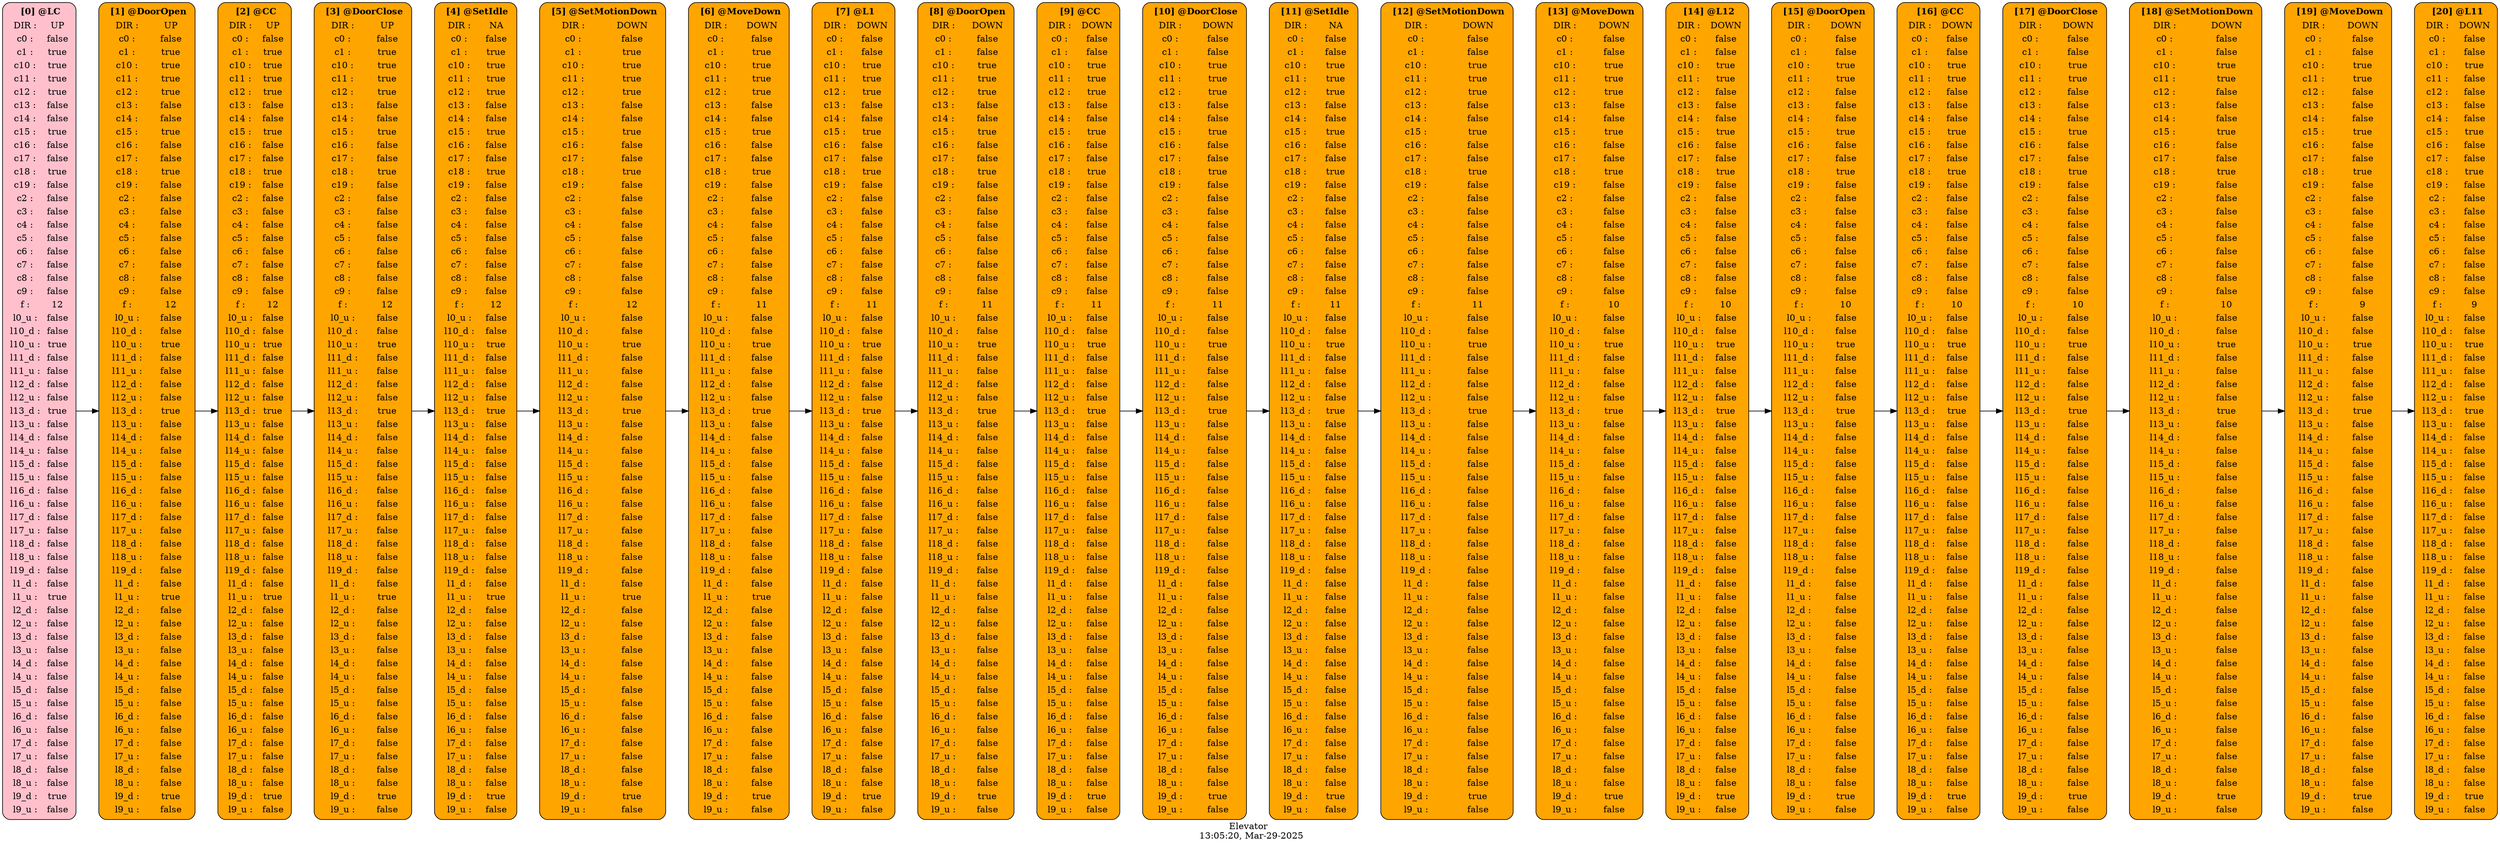 /*
* Dot trace for Elevator
* [Time Stamp]:13:05:20, Mar-29-2025
* [Location]:/Users/huan/Desktop/trace/Elevator20.dot
* [States]:29
* CC DoorClose DoorOpen L0 L1 L10 L11 L12 L13 L14 L15 L16 L17 L18 L19 L2 L3 L4 L5 L6 L7 L8 L9 LC MoveDown MoveUp SetIdle SetMotionDown SetMotionUp 
* [Trans]:131
* [Start State]:LC
* [Final State(s)]:
*DoorOpen MoveUp MoveDown CC LC SetMotionUp SetMotionDown SetIdle L0 L1 L2 L3 L4 L5 L6 L7 L8 L9 L10 L11 L12 L13 L14 L15 L16 L17 L18 L19 DoorClose 
* [Trace Length]:21 
*/




digraph G { 



	 rankdir="LR"



label="Elevator \n 13:05:20, Mar-29-2025"
labelloc=" b " ;
labeljust=" c ";
	n0 [color="black", style="rounded, filled" , fillcolor="pink" , shape="rect", label= < 
 		 <table border='0' cellborder='0' style='rounded'> 
			 <tr><td align="center" colspan="2" > <b>[0] @LC</b></td></tr>
			 <tr><td align="center">DIR : </td><td>UP</td></tr> 
			 <tr><td align="center">c0 : </td><td>false</td></tr> 
			 <tr><td align="center">c1 : </td><td>true</td></tr> 
			 <tr><td align="center">c10 : </td><td>true</td></tr> 
			 <tr><td align="center">c11 : </td><td>true</td></tr> 
			 <tr><td align="center">c12 : </td><td>true</td></tr> 
			 <tr><td align="center">c13 : </td><td>false</td></tr> 
			 <tr><td align="center">c14 : </td><td>false</td></tr> 
			 <tr><td align="center">c15 : </td><td>true</td></tr> 
			 <tr><td align="center">c16 : </td><td>false</td></tr> 
			 <tr><td align="center">c17 : </td><td>false</td></tr> 
			 <tr><td align="center">c18 : </td><td>true</td></tr> 
			 <tr><td align="center">c19 : </td><td>false</td></tr> 
			 <tr><td align="center">c2 : </td><td>false</td></tr> 
			 <tr><td align="center">c3 : </td><td>false</td></tr> 
			 <tr><td align="center">c4 : </td><td>false</td></tr> 
			 <tr><td align="center">c5 : </td><td>false</td></tr> 
			 <tr><td align="center">c6 : </td><td>false</td></tr> 
			 <tr><td align="center">c7 : </td><td>false</td></tr> 
			 <tr><td align="center">c8 : </td><td>false</td></tr> 
			 <tr><td align="center">c9 : </td><td>false</td></tr> 
			 <tr><td align="center">f : </td><td>12</td></tr> 
			 <tr><td align="center">l0_u : </td><td>false</td></tr> 
			 <tr><td align="center">l10_d : </td><td>false</td></tr> 
			 <tr><td align="center">l10_u : </td><td>true</td></tr> 
			 <tr><td align="center">l11_d : </td><td>false</td></tr> 
			 <tr><td align="center">l11_u : </td><td>false</td></tr> 
			 <tr><td align="center">l12_d : </td><td>false</td></tr> 
			 <tr><td align="center">l12_u : </td><td>false</td></tr> 
			 <tr><td align="center">l13_d : </td><td>true</td></tr> 
			 <tr><td align="center">l13_u : </td><td>false</td></tr> 
			 <tr><td align="center">l14_d : </td><td>false</td></tr> 
			 <tr><td align="center">l14_u : </td><td>false</td></tr> 
			 <tr><td align="center">l15_d : </td><td>false</td></tr> 
			 <tr><td align="center">l15_u : </td><td>false</td></tr> 
			 <tr><td align="center">l16_d : </td><td>false</td></tr> 
			 <tr><td align="center">l16_u : </td><td>false</td></tr> 
			 <tr><td align="center">l17_d : </td><td>false</td></tr> 
			 <tr><td align="center">l17_u : </td><td>false</td></tr> 
			 <tr><td align="center">l18_d : </td><td>false</td></tr> 
			 <tr><td align="center">l18_u : </td><td>false</td></tr> 
			 <tr><td align="center">l19_d : </td><td>false</td></tr> 
			 <tr><td align="center">l1_d : </td><td>false</td></tr> 
			 <tr><td align="center">l1_u : </td><td>true</td></tr> 
			 <tr><td align="center">l2_d : </td><td>false</td></tr> 
			 <tr><td align="center">l2_u : </td><td>false</td></tr> 
			 <tr><td align="center">l3_d : </td><td>false</td></tr> 
			 <tr><td align="center">l3_u : </td><td>false</td></tr> 
			 <tr><td align="center">l4_d : </td><td>false</td></tr> 
			 <tr><td align="center">l4_u : </td><td>false</td></tr> 
			 <tr><td align="center">l5_d : </td><td>false</td></tr> 
			 <tr><td align="center">l5_u : </td><td>false</td></tr> 
			 <tr><td align="center">l6_d : </td><td>false</td></tr> 
			 <tr><td align="center">l6_u : </td><td>false</td></tr> 
			 <tr><td align="center">l7_d : </td><td>false</td></tr> 
			 <tr><td align="center">l7_u : </td><td>false</td></tr> 
			 <tr><td align="center">l8_d : </td><td>false</td></tr> 
			 <tr><td align="center">l8_u : </td><td>false</td></tr> 
			 <tr><td align="center">l9_d : </td><td>true</td></tr> 
			 <tr><td align="center">l9_u : </td><td>false</td></tr> 
		 </table> > ]
	n1 [color="black", style="rounded, filled" , fillcolor="orange" , shape="rect", label= < 
 		 <table border='0' cellborder='0' style='rounded'> 
			 <tr><td align="center" colspan="2" > <b>[1] @DoorOpen</b></td></tr>
			 <tr><td align="center">DIR : </td><td>UP</td></tr> 
			 <tr><td align="center">c0 : </td><td>false</td></tr> 
			 <tr><td align="center">c1 : </td><td>true</td></tr> 
			 <tr><td align="center">c10 : </td><td>true</td></tr> 
			 <tr><td align="center">c11 : </td><td>true</td></tr> 
			 <tr><td align="center">c12 : </td><td>true</td></tr> 
			 <tr><td align="center">c13 : </td><td>false</td></tr> 
			 <tr><td align="center">c14 : </td><td>false</td></tr> 
			 <tr><td align="center">c15 : </td><td>true</td></tr> 
			 <tr><td align="center">c16 : </td><td>false</td></tr> 
			 <tr><td align="center">c17 : </td><td>false</td></tr> 
			 <tr><td align="center">c18 : </td><td>true</td></tr> 
			 <tr><td align="center">c19 : </td><td>false</td></tr> 
			 <tr><td align="center">c2 : </td><td>false</td></tr> 
			 <tr><td align="center">c3 : </td><td>false</td></tr> 
			 <tr><td align="center">c4 : </td><td>false</td></tr> 
			 <tr><td align="center">c5 : </td><td>false</td></tr> 
			 <tr><td align="center">c6 : </td><td>false</td></tr> 
			 <tr><td align="center">c7 : </td><td>false</td></tr> 
			 <tr><td align="center">c8 : </td><td>false</td></tr> 
			 <tr><td align="center">c9 : </td><td>false</td></tr> 
			 <tr><td align="center">f : </td><td>12</td></tr> 
			 <tr><td align="center">l0_u : </td><td>false</td></tr> 
			 <tr><td align="center">l10_d : </td><td>false</td></tr> 
			 <tr><td align="center">l10_u : </td><td>true</td></tr> 
			 <tr><td align="center">l11_d : </td><td>false</td></tr> 
			 <tr><td align="center">l11_u : </td><td>false</td></tr> 
			 <tr><td align="center">l12_d : </td><td>false</td></tr> 
			 <tr><td align="center">l12_u : </td><td>false</td></tr> 
			 <tr><td align="center">l13_d : </td><td>true</td></tr> 
			 <tr><td align="center">l13_u : </td><td>false</td></tr> 
			 <tr><td align="center">l14_d : </td><td>false</td></tr> 
			 <tr><td align="center">l14_u : </td><td>false</td></tr> 
			 <tr><td align="center">l15_d : </td><td>false</td></tr> 
			 <tr><td align="center">l15_u : </td><td>false</td></tr> 
			 <tr><td align="center">l16_d : </td><td>false</td></tr> 
			 <tr><td align="center">l16_u : </td><td>false</td></tr> 
			 <tr><td align="center">l17_d : </td><td>false</td></tr> 
			 <tr><td align="center">l17_u : </td><td>false</td></tr> 
			 <tr><td align="center">l18_d : </td><td>false</td></tr> 
			 <tr><td align="center">l18_u : </td><td>false</td></tr> 
			 <tr><td align="center">l19_d : </td><td>false</td></tr> 
			 <tr><td align="center">l1_d : </td><td>false</td></tr> 
			 <tr><td align="center">l1_u : </td><td>true</td></tr> 
			 <tr><td align="center">l2_d : </td><td>false</td></tr> 
			 <tr><td align="center">l2_u : </td><td>false</td></tr> 
			 <tr><td align="center">l3_d : </td><td>false</td></tr> 
			 <tr><td align="center">l3_u : </td><td>false</td></tr> 
			 <tr><td align="center">l4_d : </td><td>false</td></tr> 
			 <tr><td align="center">l4_u : </td><td>false</td></tr> 
			 <tr><td align="center">l5_d : </td><td>false</td></tr> 
			 <tr><td align="center">l5_u : </td><td>false</td></tr> 
			 <tr><td align="center">l6_d : </td><td>false</td></tr> 
			 <tr><td align="center">l6_u : </td><td>false</td></tr> 
			 <tr><td align="center">l7_d : </td><td>false</td></tr> 
			 <tr><td align="center">l7_u : </td><td>false</td></tr> 
			 <tr><td align="center">l8_d : </td><td>false</td></tr> 
			 <tr><td align="center">l8_u : </td><td>false</td></tr> 
			 <tr><td align="center">l9_d : </td><td>true</td></tr> 
			 <tr><td align="center">l9_u : </td><td>false</td></tr> 
		 </table> > ]
	n2 [color="black", style="rounded, filled" , fillcolor="orange" , shape="rect", label= < 
 		 <table border='0' cellborder='0' style='rounded'> 
			 <tr><td align="center" colspan="2" > <b>[2] @CC</b></td></tr>
			 <tr><td align="center">DIR : </td><td>UP</td></tr> 
			 <tr><td align="center">c0 : </td><td>false</td></tr> 
			 <tr><td align="center">c1 : </td><td>true</td></tr> 
			 <tr><td align="center">c10 : </td><td>true</td></tr> 
			 <tr><td align="center">c11 : </td><td>true</td></tr> 
			 <tr><td align="center">c12 : </td><td>true</td></tr> 
			 <tr><td align="center">c13 : </td><td>false</td></tr> 
			 <tr><td align="center">c14 : </td><td>false</td></tr> 
			 <tr><td align="center">c15 : </td><td>true</td></tr> 
			 <tr><td align="center">c16 : </td><td>false</td></tr> 
			 <tr><td align="center">c17 : </td><td>false</td></tr> 
			 <tr><td align="center">c18 : </td><td>true</td></tr> 
			 <tr><td align="center">c19 : </td><td>false</td></tr> 
			 <tr><td align="center">c2 : </td><td>false</td></tr> 
			 <tr><td align="center">c3 : </td><td>false</td></tr> 
			 <tr><td align="center">c4 : </td><td>false</td></tr> 
			 <tr><td align="center">c5 : </td><td>false</td></tr> 
			 <tr><td align="center">c6 : </td><td>false</td></tr> 
			 <tr><td align="center">c7 : </td><td>false</td></tr> 
			 <tr><td align="center">c8 : </td><td>false</td></tr> 
			 <tr><td align="center">c9 : </td><td>false</td></tr> 
			 <tr><td align="center">f : </td><td>12</td></tr> 
			 <tr><td align="center">l0_u : </td><td>false</td></tr> 
			 <tr><td align="center">l10_d : </td><td>false</td></tr> 
			 <tr><td align="center">l10_u : </td><td>true</td></tr> 
			 <tr><td align="center">l11_d : </td><td>false</td></tr> 
			 <tr><td align="center">l11_u : </td><td>false</td></tr> 
			 <tr><td align="center">l12_d : </td><td>false</td></tr> 
			 <tr><td align="center">l12_u : </td><td>false</td></tr> 
			 <tr><td align="center">l13_d : </td><td>true</td></tr> 
			 <tr><td align="center">l13_u : </td><td>false</td></tr> 
			 <tr><td align="center">l14_d : </td><td>false</td></tr> 
			 <tr><td align="center">l14_u : </td><td>false</td></tr> 
			 <tr><td align="center">l15_d : </td><td>false</td></tr> 
			 <tr><td align="center">l15_u : </td><td>false</td></tr> 
			 <tr><td align="center">l16_d : </td><td>false</td></tr> 
			 <tr><td align="center">l16_u : </td><td>false</td></tr> 
			 <tr><td align="center">l17_d : </td><td>false</td></tr> 
			 <tr><td align="center">l17_u : </td><td>false</td></tr> 
			 <tr><td align="center">l18_d : </td><td>false</td></tr> 
			 <tr><td align="center">l18_u : </td><td>false</td></tr> 
			 <tr><td align="center">l19_d : </td><td>false</td></tr> 
			 <tr><td align="center">l1_d : </td><td>false</td></tr> 
			 <tr><td align="center">l1_u : </td><td>true</td></tr> 
			 <tr><td align="center">l2_d : </td><td>false</td></tr> 
			 <tr><td align="center">l2_u : </td><td>false</td></tr> 
			 <tr><td align="center">l3_d : </td><td>false</td></tr> 
			 <tr><td align="center">l3_u : </td><td>false</td></tr> 
			 <tr><td align="center">l4_d : </td><td>false</td></tr> 
			 <tr><td align="center">l4_u : </td><td>false</td></tr> 
			 <tr><td align="center">l5_d : </td><td>false</td></tr> 
			 <tr><td align="center">l5_u : </td><td>false</td></tr> 
			 <tr><td align="center">l6_d : </td><td>false</td></tr> 
			 <tr><td align="center">l6_u : </td><td>false</td></tr> 
			 <tr><td align="center">l7_d : </td><td>false</td></tr> 
			 <tr><td align="center">l7_u : </td><td>false</td></tr> 
			 <tr><td align="center">l8_d : </td><td>false</td></tr> 
			 <tr><td align="center">l8_u : </td><td>false</td></tr> 
			 <tr><td align="center">l9_d : </td><td>true</td></tr> 
			 <tr><td align="center">l9_u : </td><td>false</td></tr> 
		 </table> > ]
	n3 [color="black", style="rounded, filled" , fillcolor="orange" , shape="rect", label= < 
 		 <table border='0' cellborder='0' style='rounded'> 
			 <tr><td align="center" colspan="2" > <b>[3] @DoorClose</b></td></tr>
			 <tr><td align="center">DIR : </td><td>UP</td></tr> 
			 <tr><td align="center">c0 : </td><td>false</td></tr> 
			 <tr><td align="center">c1 : </td><td>true</td></tr> 
			 <tr><td align="center">c10 : </td><td>true</td></tr> 
			 <tr><td align="center">c11 : </td><td>true</td></tr> 
			 <tr><td align="center">c12 : </td><td>true</td></tr> 
			 <tr><td align="center">c13 : </td><td>false</td></tr> 
			 <tr><td align="center">c14 : </td><td>false</td></tr> 
			 <tr><td align="center">c15 : </td><td>true</td></tr> 
			 <tr><td align="center">c16 : </td><td>false</td></tr> 
			 <tr><td align="center">c17 : </td><td>false</td></tr> 
			 <tr><td align="center">c18 : </td><td>true</td></tr> 
			 <tr><td align="center">c19 : </td><td>false</td></tr> 
			 <tr><td align="center">c2 : </td><td>false</td></tr> 
			 <tr><td align="center">c3 : </td><td>false</td></tr> 
			 <tr><td align="center">c4 : </td><td>false</td></tr> 
			 <tr><td align="center">c5 : </td><td>false</td></tr> 
			 <tr><td align="center">c6 : </td><td>false</td></tr> 
			 <tr><td align="center">c7 : </td><td>false</td></tr> 
			 <tr><td align="center">c8 : </td><td>false</td></tr> 
			 <tr><td align="center">c9 : </td><td>false</td></tr> 
			 <tr><td align="center">f : </td><td>12</td></tr> 
			 <tr><td align="center">l0_u : </td><td>false</td></tr> 
			 <tr><td align="center">l10_d : </td><td>false</td></tr> 
			 <tr><td align="center">l10_u : </td><td>true</td></tr> 
			 <tr><td align="center">l11_d : </td><td>false</td></tr> 
			 <tr><td align="center">l11_u : </td><td>false</td></tr> 
			 <tr><td align="center">l12_d : </td><td>false</td></tr> 
			 <tr><td align="center">l12_u : </td><td>false</td></tr> 
			 <tr><td align="center">l13_d : </td><td>true</td></tr> 
			 <tr><td align="center">l13_u : </td><td>false</td></tr> 
			 <tr><td align="center">l14_d : </td><td>false</td></tr> 
			 <tr><td align="center">l14_u : </td><td>false</td></tr> 
			 <tr><td align="center">l15_d : </td><td>false</td></tr> 
			 <tr><td align="center">l15_u : </td><td>false</td></tr> 
			 <tr><td align="center">l16_d : </td><td>false</td></tr> 
			 <tr><td align="center">l16_u : </td><td>false</td></tr> 
			 <tr><td align="center">l17_d : </td><td>false</td></tr> 
			 <tr><td align="center">l17_u : </td><td>false</td></tr> 
			 <tr><td align="center">l18_d : </td><td>false</td></tr> 
			 <tr><td align="center">l18_u : </td><td>false</td></tr> 
			 <tr><td align="center">l19_d : </td><td>false</td></tr> 
			 <tr><td align="center">l1_d : </td><td>false</td></tr> 
			 <tr><td align="center">l1_u : </td><td>true</td></tr> 
			 <tr><td align="center">l2_d : </td><td>false</td></tr> 
			 <tr><td align="center">l2_u : </td><td>false</td></tr> 
			 <tr><td align="center">l3_d : </td><td>false</td></tr> 
			 <tr><td align="center">l3_u : </td><td>false</td></tr> 
			 <tr><td align="center">l4_d : </td><td>false</td></tr> 
			 <tr><td align="center">l4_u : </td><td>false</td></tr> 
			 <tr><td align="center">l5_d : </td><td>false</td></tr> 
			 <tr><td align="center">l5_u : </td><td>false</td></tr> 
			 <tr><td align="center">l6_d : </td><td>false</td></tr> 
			 <tr><td align="center">l6_u : </td><td>false</td></tr> 
			 <tr><td align="center">l7_d : </td><td>false</td></tr> 
			 <tr><td align="center">l7_u : </td><td>false</td></tr> 
			 <tr><td align="center">l8_d : </td><td>false</td></tr> 
			 <tr><td align="center">l8_u : </td><td>false</td></tr> 
			 <tr><td align="center">l9_d : </td><td>true</td></tr> 
			 <tr><td align="center">l9_u : </td><td>false</td></tr> 
		 </table> > ]
	n4 [color="black", style="rounded, filled" , fillcolor="orange" , shape="rect", label= < 
 		 <table border='0' cellborder='0' style='rounded'> 
			 <tr><td align="center" colspan="2" > <b>[4] @SetIdle</b></td></tr>
			 <tr><td align="center">DIR : </td><td>NA</td></tr> 
			 <tr><td align="center">c0 : </td><td>false</td></tr> 
			 <tr><td align="center">c1 : </td><td>true</td></tr> 
			 <tr><td align="center">c10 : </td><td>true</td></tr> 
			 <tr><td align="center">c11 : </td><td>true</td></tr> 
			 <tr><td align="center">c12 : </td><td>true</td></tr> 
			 <tr><td align="center">c13 : </td><td>false</td></tr> 
			 <tr><td align="center">c14 : </td><td>false</td></tr> 
			 <tr><td align="center">c15 : </td><td>true</td></tr> 
			 <tr><td align="center">c16 : </td><td>false</td></tr> 
			 <tr><td align="center">c17 : </td><td>false</td></tr> 
			 <tr><td align="center">c18 : </td><td>true</td></tr> 
			 <tr><td align="center">c19 : </td><td>false</td></tr> 
			 <tr><td align="center">c2 : </td><td>false</td></tr> 
			 <tr><td align="center">c3 : </td><td>false</td></tr> 
			 <tr><td align="center">c4 : </td><td>false</td></tr> 
			 <tr><td align="center">c5 : </td><td>false</td></tr> 
			 <tr><td align="center">c6 : </td><td>false</td></tr> 
			 <tr><td align="center">c7 : </td><td>false</td></tr> 
			 <tr><td align="center">c8 : </td><td>false</td></tr> 
			 <tr><td align="center">c9 : </td><td>false</td></tr> 
			 <tr><td align="center">f : </td><td>12</td></tr> 
			 <tr><td align="center">l0_u : </td><td>false</td></tr> 
			 <tr><td align="center">l10_d : </td><td>false</td></tr> 
			 <tr><td align="center">l10_u : </td><td>true</td></tr> 
			 <tr><td align="center">l11_d : </td><td>false</td></tr> 
			 <tr><td align="center">l11_u : </td><td>false</td></tr> 
			 <tr><td align="center">l12_d : </td><td>false</td></tr> 
			 <tr><td align="center">l12_u : </td><td>false</td></tr> 
			 <tr><td align="center">l13_d : </td><td>true</td></tr> 
			 <tr><td align="center">l13_u : </td><td>false</td></tr> 
			 <tr><td align="center">l14_d : </td><td>false</td></tr> 
			 <tr><td align="center">l14_u : </td><td>false</td></tr> 
			 <tr><td align="center">l15_d : </td><td>false</td></tr> 
			 <tr><td align="center">l15_u : </td><td>false</td></tr> 
			 <tr><td align="center">l16_d : </td><td>false</td></tr> 
			 <tr><td align="center">l16_u : </td><td>false</td></tr> 
			 <tr><td align="center">l17_d : </td><td>false</td></tr> 
			 <tr><td align="center">l17_u : </td><td>false</td></tr> 
			 <tr><td align="center">l18_d : </td><td>false</td></tr> 
			 <tr><td align="center">l18_u : </td><td>false</td></tr> 
			 <tr><td align="center">l19_d : </td><td>false</td></tr> 
			 <tr><td align="center">l1_d : </td><td>false</td></tr> 
			 <tr><td align="center">l1_u : </td><td>true</td></tr> 
			 <tr><td align="center">l2_d : </td><td>false</td></tr> 
			 <tr><td align="center">l2_u : </td><td>false</td></tr> 
			 <tr><td align="center">l3_d : </td><td>false</td></tr> 
			 <tr><td align="center">l3_u : </td><td>false</td></tr> 
			 <tr><td align="center">l4_d : </td><td>false</td></tr> 
			 <tr><td align="center">l4_u : </td><td>false</td></tr> 
			 <tr><td align="center">l5_d : </td><td>false</td></tr> 
			 <tr><td align="center">l5_u : </td><td>false</td></tr> 
			 <tr><td align="center">l6_d : </td><td>false</td></tr> 
			 <tr><td align="center">l6_u : </td><td>false</td></tr> 
			 <tr><td align="center">l7_d : </td><td>false</td></tr> 
			 <tr><td align="center">l7_u : </td><td>false</td></tr> 
			 <tr><td align="center">l8_d : </td><td>false</td></tr> 
			 <tr><td align="center">l8_u : </td><td>false</td></tr> 
			 <tr><td align="center">l9_d : </td><td>true</td></tr> 
			 <tr><td align="center">l9_u : </td><td>false</td></tr> 
		 </table> > ]
	n5 [color="black", style="rounded, filled" , fillcolor="orange" , shape="rect", label= < 
 		 <table border='0' cellborder='0' style='rounded'> 
			 <tr><td align="center" colspan="2" > <b>[5] @SetMotionDown</b></td></tr>
			 <tr><td align="center">DIR : </td><td>DOWN</td></tr> 
			 <tr><td align="center">c0 : </td><td>false</td></tr> 
			 <tr><td align="center">c1 : </td><td>true</td></tr> 
			 <tr><td align="center">c10 : </td><td>true</td></tr> 
			 <tr><td align="center">c11 : </td><td>true</td></tr> 
			 <tr><td align="center">c12 : </td><td>true</td></tr> 
			 <tr><td align="center">c13 : </td><td>false</td></tr> 
			 <tr><td align="center">c14 : </td><td>false</td></tr> 
			 <tr><td align="center">c15 : </td><td>true</td></tr> 
			 <tr><td align="center">c16 : </td><td>false</td></tr> 
			 <tr><td align="center">c17 : </td><td>false</td></tr> 
			 <tr><td align="center">c18 : </td><td>true</td></tr> 
			 <tr><td align="center">c19 : </td><td>false</td></tr> 
			 <tr><td align="center">c2 : </td><td>false</td></tr> 
			 <tr><td align="center">c3 : </td><td>false</td></tr> 
			 <tr><td align="center">c4 : </td><td>false</td></tr> 
			 <tr><td align="center">c5 : </td><td>false</td></tr> 
			 <tr><td align="center">c6 : </td><td>false</td></tr> 
			 <tr><td align="center">c7 : </td><td>false</td></tr> 
			 <tr><td align="center">c8 : </td><td>false</td></tr> 
			 <tr><td align="center">c9 : </td><td>false</td></tr> 
			 <tr><td align="center">f : </td><td>12</td></tr> 
			 <tr><td align="center">l0_u : </td><td>false</td></tr> 
			 <tr><td align="center">l10_d : </td><td>false</td></tr> 
			 <tr><td align="center">l10_u : </td><td>true</td></tr> 
			 <tr><td align="center">l11_d : </td><td>false</td></tr> 
			 <tr><td align="center">l11_u : </td><td>false</td></tr> 
			 <tr><td align="center">l12_d : </td><td>false</td></tr> 
			 <tr><td align="center">l12_u : </td><td>false</td></tr> 
			 <tr><td align="center">l13_d : </td><td>true</td></tr> 
			 <tr><td align="center">l13_u : </td><td>false</td></tr> 
			 <tr><td align="center">l14_d : </td><td>false</td></tr> 
			 <tr><td align="center">l14_u : </td><td>false</td></tr> 
			 <tr><td align="center">l15_d : </td><td>false</td></tr> 
			 <tr><td align="center">l15_u : </td><td>false</td></tr> 
			 <tr><td align="center">l16_d : </td><td>false</td></tr> 
			 <tr><td align="center">l16_u : </td><td>false</td></tr> 
			 <tr><td align="center">l17_d : </td><td>false</td></tr> 
			 <tr><td align="center">l17_u : </td><td>false</td></tr> 
			 <tr><td align="center">l18_d : </td><td>false</td></tr> 
			 <tr><td align="center">l18_u : </td><td>false</td></tr> 
			 <tr><td align="center">l19_d : </td><td>false</td></tr> 
			 <tr><td align="center">l1_d : </td><td>false</td></tr> 
			 <tr><td align="center">l1_u : </td><td>true</td></tr> 
			 <tr><td align="center">l2_d : </td><td>false</td></tr> 
			 <tr><td align="center">l2_u : </td><td>false</td></tr> 
			 <tr><td align="center">l3_d : </td><td>false</td></tr> 
			 <tr><td align="center">l3_u : </td><td>false</td></tr> 
			 <tr><td align="center">l4_d : </td><td>false</td></tr> 
			 <tr><td align="center">l4_u : </td><td>false</td></tr> 
			 <tr><td align="center">l5_d : </td><td>false</td></tr> 
			 <tr><td align="center">l5_u : </td><td>false</td></tr> 
			 <tr><td align="center">l6_d : </td><td>false</td></tr> 
			 <tr><td align="center">l6_u : </td><td>false</td></tr> 
			 <tr><td align="center">l7_d : </td><td>false</td></tr> 
			 <tr><td align="center">l7_u : </td><td>false</td></tr> 
			 <tr><td align="center">l8_d : </td><td>false</td></tr> 
			 <tr><td align="center">l8_u : </td><td>false</td></tr> 
			 <tr><td align="center">l9_d : </td><td>true</td></tr> 
			 <tr><td align="center">l9_u : </td><td>false</td></tr> 
		 </table> > ]
	n6 [color="black", style="rounded, filled" , fillcolor="orange" , shape="rect", label= < 
 		 <table border='0' cellborder='0' style='rounded'> 
			 <tr><td align="center" colspan="2" > <b>[6] @MoveDown</b></td></tr>
			 <tr><td align="center">DIR : </td><td>DOWN</td></tr> 
			 <tr><td align="center">c0 : </td><td>false</td></tr> 
			 <tr><td align="center">c1 : </td><td>true</td></tr> 
			 <tr><td align="center">c10 : </td><td>true</td></tr> 
			 <tr><td align="center">c11 : </td><td>true</td></tr> 
			 <tr><td align="center">c12 : </td><td>true</td></tr> 
			 <tr><td align="center">c13 : </td><td>false</td></tr> 
			 <tr><td align="center">c14 : </td><td>false</td></tr> 
			 <tr><td align="center">c15 : </td><td>true</td></tr> 
			 <tr><td align="center">c16 : </td><td>false</td></tr> 
			 <tr><td align="center">c17 : </td><td>false</td></tr> 
			 <tr><td align="center">c18 : </td><td>true</td></tr> 
			 <tr><td align="center">c19 : </td><td>false</td></tr> 
			 <tr><td align="center">c2 : </td><td>false</td></tr> 
			 <tr><td align="center">c3 : </td><td>false</td></tr> 
			 <tr><td align="center">c4 : </td><td>false</td></tr> 
			 <tr><td align="center">c5 : </td><td>false</td></tr> 
			 <tr><td align="center">c6 : </td><td>false</td></tr> 
			 <tr><td align="center">c7 : </td><td>false</td></tr> 
			 <tr><td align="center">c8 : </td><td>false</td></tr> 
			 <tr><td align="center">c9 : </td><td>false</td></tr> 
			 <tr><td align="center">f : </td><td>11</td></tr> 
			 <tr><td align="center">l0_u : </td><td>false</td></tr> 
			 <tr><td align="center">l10_d : </td><td>false</td></tr> 
			 <tr><td align="center">l10_u : </td><td>true</td></tr> 
			 <tr><td align="center">l11_d : </td><td>false</td></tr> 
			 <tr><td align="center">l11_u : </td><td>false</td></tr> 
			 <tr><td align="center">l12_d : </td><td>false</td></tr> 
			 <tr><td align="center">l12_u : </td><td>false</td></tr> 
			 <tr><td align="center">l13_d : </td><td>true</td></tr> 
			 <tr><td align="center">l13_u : </td><td>false</td></tr> 
			 <tr><td align="center">l14_d : </td><td>false</td></tr> 
			 <tr><td align="center">l14_u : </td><td>false</td></tr> 
			 <tr><td align="center">l15_d : </td><td>false</td></tr> 
			 <tr><td align="center">l15_u : </td><td>false</td></tr> 
			 <tr><td align="center">l16_d : </td><td>false</td></tr> 
			 <tr><td align="center">l16_u : </td><td>false</td></tr> 
			 <tr><td align="center">l17_d : </td><td>false</td></tr> 
			 <tr><td align="center">l17_u : </td><td>false</td></tr> 
			 <tr><td align="center">l18_d : </td><td>false</td></tr> 
			 <tr><td align="center">l18_u : </td><td>false</td></tr> 
			 <tr><td align="center">l19_d : </td><td>false</td></tr> 
			 <tr><td align="center">l1_d : </td><td>false</td></tr> 
			 <tr><td align="center">l1_u : </td><td>true</td></tr> 
			 <tr><td align="center">l2_d : </td><td>false</td></tr> 
			 <tr><td align="center">l2_u : </td><td>false</td></tr> 
			 <tr><td align="center">l3_d : </td><td>false</td></tr> 
			 <tr><td align="center">l3_u : </td><td>false</td></tr> 
			 <tr><td align="center">l4_d : </td><td>false</td></tr> 
			 <tr><td align="center">l4_u : </td><td>false</td></tr> 
			 <tr><td align="center">l5_d : </td><td>false</td></tr> 
			 <tr><td align="center">l5_u : </td><td>false</td></tr> 
			 <tr><td align="center">l6_d : </td><td>false</td></tr> 
			 <tr><td align="center">l6_u : </td><td>false</td></tr> 
			 <tr><td align="center">l7_d : </td><td>false</td></tr> 
			 <tr><td align="center">l7_u : </td><td>false</td></tr> 
			 <tr><td align="center">l8_d : </td><td>false</td></tr> 
			 <tr><td align="center">l8_u : </td><td>false</td></tr> 
			 <tr><td align="center">l9_d : </td><td>true</td></tr> 
			 <tr><td align="center">l9_u : </td><td>false</td></tr> 
		 </table> > ]
	n7 [color="black", style="rounded, filled" , fillcolor="orange" , shape="rect", label= < 
 		 <table border='0' cellborder='0' style='rounded'> 
			 <tr><td align="center" colspan="2" > <b>[7] @L1</b></td></tr>
			 <tr><td align="center">DIR : </td><td>DOWN</td></tr> 
			 <tr><td align="center">c0 : </td><td>false</td></tr> 
			 <tr><td align="center">c1 : </td><td>false</td></tr> 
			 <tr><td align="center">c10 : </td><td>true</td></tr> 
			 <tr><td align="center">c11 : </td><td>true</td></tr> 
			 <tr><td align="center">c12 : </td><td>true</td></tr> 
			 <tr><td align="center">c13 : </td><td>false</td></tr> 
			 <tr><td align="center">c14 : </td><td>false</td></tr> 
			 <tr><td align="center">c15 : </td><td>true</td></tr> 
			 <tr><td align="center">c16 : </td><td>false</td></tr> 
			 <tr><td align="center">c17 : </td><td>false</td></tr> 
			 <tr><td align="center">c18 : </td><td>true</td></tr> 
			 <tr><td align="center">c19 : </td><td>false</td></tr> 
			 <tr><td align="center">c2 : </td><td>false</td></tr> 
			 <tr><td align="center">c3 : </td><td>false</td></tr> 
			 <tr><td align="center">c4 : </td><td>false</td></tr> 
			 <tr><td align="center">c5 : </td><td>false</td></tr> 
			 <tr><td align="center">c6 : </td><td>false</td></tr> 
			 <tr><td align="center">c7 : </td><td>false</td></tr> 
			 <tr><td align="center">c8 : </td><td>false</td></tr> 
			 <tr><td align="center">c9 : </td><td>false</td></tr> 
			 <tr><td align="center">f : </td><td>11</td></tr> 
			 <tr><td align="center">l0_u : </td><td>false</td></tr> 
			 <tr><td align="center">l10_d : </td><td>false</td></tr> 
			 <tr><td align="center">l10_u : </td><td>true</td></tr> 
			 <tr><td align="center">l11_d : </td><td>false</td></tr> 
			 <tr><td align="center">l11_u : </td><td>false</td></tr> 
			 <tr><td align="center">l12_d : </td><td>false</td></tr> 
			 <tr><td align="center">l12_u : </td><td>false</td></tr> 
			 <tr><td align="center">l13_d : </td><td>true</td></tr> 
			 <tr><td align="center">l13_u : </td><td>false</td></tr> 
			 <tr><td align="center">l14_d : </td><td>false</td></tr> 
			 <tr><td align="center">l14_u : </td><td>false</td></tr> 
			 <tr><td align="center">l15_d : </td><td>false</td></tr> 
			 <tr><td align="center">l15_u : </td><td>false</td></tr> 
			 <tr><td align="center">l16_d : </td><td>false</td></tr> 
			 <tr><td align="center">l16_u : </td><td>false</td></tr> 
			 <tr><td align="center">l17_d : </td><td>false</td></tr> 
			 <tr><td align="center">l17_u : </td><td>false</td></tr> 
			 <tr><td align="center">l18_d : </td><td>false</td></tr> 
			 <tr><td align="center">l18_u : </td><td>false</td></tr> 
			 <tr><td align="center">l19_d : </td><td>false</td></tr> 
			 <tr><td align="center">l1_d : </td><td>false</td></tr> 
			 <tr><td align="center">l1_u : </td><td>false</td></tr> 
			 <tr><td align="center">l2_d : </td><td>false</td></tr> 
			 <tr><td align="center">l2_u : </td><td>false</td></tr> 
			 <tr><td align="center">l3_d : </td><td>false</td></tr> 
			 <tr><td align="center">l3_u : </td><td>false</td></tr> 
			 <tr><td align="center">l4_d : </td><td>false</td></tr> 
			 <tr><td align="center">l4_u : </td><td>false</td></tr> 
			 <tr><td align="center">l5_d : </td><td>false</td></tr> 
			 <tr><td align="center">l5_u : </td><td>false</td></tr> 
			 <tr><td align="center">l6_d : </td><td>false</td></tr> 
			 <tr><td align="center">l6_u : </td><td>false</td></tr> 
			 <tr><td align="center">l7_d : </td><td>false</td></tr> 
			 <tr><td align="center">l7_u : </td><td>false</td></tr> 
			 <tr><td align="center">l8_d : </td><td>false</td></tr> 
			 <tr><td align="center">l8_u : </td><td>false</td></tr> 
			 <tr><td align="center">l9_d : </td><td>true</td></tr> 
			 <tr><td align="center">l9_u : </td><td>false</td></tr> 
		 </table> > ]
	n8 [color="black", style="rounded, filled" , fillcolor="orange" , shape="rect", label= < 
 		 <table border='0' cellborder='0' style='rounded'> 
			 <tr><td align="center" colspan="2" > <b>[8] @DoorOpen</b></td></tr>
			 <tr><td align="center">DIR : </td><td>DOWN</td></tr> 
			 <tr><td align="center">c0 : </td><td>false</td></tr> 
			 <tr><td align="center">c1 : </td><td>false</td></tr> 
			 <tr><td align="center">c10 : </td><td>true</td></tr> 
			 <tr><td align="center">c11 : </td><td>true</td></tr> 
			 <tr><td align="center">c12 : </td><td>true</td></tr> 
			 <tr><td align="center">c13 : </td><td>false</td></tr> 
			 <tr><td align="center">c14 : </td><td>false</td></tr> 
			 <tr><td align="center">c15 : </td><td>true</td></tr> 
			 <tr><td align="center">c16 : </td><td>false</td></tr> 
			 <tr><td align="center">c17 : </td><td>false</td></tr> 
			 <tr><td align="center">c18 : </td><td>true</td></tr> 
			 <tr><td align="center">c19 : </td><td>false</td></tr> 
			 <tr><td align="center">c2 : </td><td>false</td></tr> 
			 <tr><td align="center">c3 : </td><td>false</td></tr> 
			 <tr><td align="center">c4 : </td><td>false</td></tr> 
			 <tr><td align="center">c5 : </td><td>false</td></tr> 
			 <tr><td align="center">c6 : </td><td>false</td></tr> 
			 <tr><td align="center">c7 : </td><td>false</td></tr> 
			 <tr><td align="center">c8 : </td><td>false</td></tr> 
			 <tr><td align="center">c9 : </td><td>false</td></tr> 
			 <tr><td align="center">f : </td><td>11</td></tr> 
			 <tr><td align="center">l0_u : </td><td>false</td></tr> 
			 <tr><td align="center">l10_d : </td><td>false</td></tr> 
			 <tr><td align="center">l10_u : </td><td>true</td></tr> 
			 <tr><td align="center">l11_d : </td><td>false</td></tr> 
			 <tr><td align="center">l11_u : </td><td>false</td></tr> 
			 <tr><td align="center">l12_d : </td><td>false</td></tr> 
			 <tr><td align="center">l12_u : </td><td>false</td></tr> 
			 <tr><td align="center">l13_d : </td><td>true</td></tr> 
			 <tr><td align="center">l13_u : </td><td>false</td></tr> 
			 <tr><td align="center">l14_d : </td><td>false</td></tr> 
			 <tr><td align="center">l14_u : </td><td>false</td></tr> 
			 <tr><td align="center">l15_d : </td><td>false</td></tr> 
			 <tr><td align="center">l15_u : </td><td>false</td></tr> 
			 <tr><td align="center">l16_d : </td><td>false</td></tr> 
			 <tr><td align="center">l16_u : </td><td>false</td></tr> 
			 <tr><td align="center">l17_d : </td><td>false</td></tr> 
			 <tr><td align="center">l17_u : </td><td>false</td></tr> 
			 <tr><td align="center">l18_d : </td><td>false</td></tr> 
			 <tr><td align="center">l18_u : </td><td>false</td></tr> 
			 <tr><td align="center">l19_d : </td><td>false</td></tr> 
			 <tr><td align="center">l1_d : </td><td>false</td></tr> 
			 <tr><td align="center">l1_u : </td><td>false</td></tr> 
			 <tr><td align="center">l2_d : </td><td>false</td></tr> 
			 <tr><td align="center">l2_u : </td><td>false</td></tr> 
			 <tr><td align="center">l3_d : </td><td>false</td></tr> 
			 <tr><td align="center">l3_u : </td><td>false</td></tr> 
			 <tr><td align="center">l4_d : </td><td>false</td></tr> 
			 <tr><td align="center">l4_u : </td><td>false</td></tr> 
			 <tr><td align="center">l5_d : </td><td>false</td></tr> 
			 <tr><td align="center">l5_u : </td><td>false</td></tr> 
			 <tr><td align="center">l6_d : </td><td>false</td></tr> 
			 <tr><td align="center">l6_u : </td><td>false</td></tr> 
			 <tr><td align="center">l7_d : </td><td>false</td></tr> 
			 <tr><td align="center">l7_u : </td><td>false</td></tr> 
			 <tr><td align="center">l8_d : </td><td>false</td></tr> 
			 <tr><td align="center">l8_u : </td><td>false</td></tr> 
			 <tr><td align="center">l9_d : </td><td>true</td></tr> 
			 <tr><td align="center">l9_u : </td><td>false</td></tr> 
		 </table> > ]
	n9 [color="black", style="rounded, filled" , fillcolor="orange" , shape="rect", label= < 
 		 <table border='0' cellborder='0' style='rounded'> 
			 <tr><td align="center" colspan="2" > <b>[9] @CC</b></td></tr>
			 <tr><td align="center">DIR : </td><td>DOWN</td></tr> 
			 <tr><td align="center">c0 : </td><td>false</td></tr> 
			 <tr><td align="center">c1 : </td><td>false</td></tr> 
			 <tr><td align="center">c10 : </td><td>true</td></tr> 
			 <tr><td align="center">c11 : </td><td>true</td></tr> 
			 <tr><td align="center">c12 : </td><td>true</td></tr> 
			 <tr><td align="center">c13 : </td><td>false</td></tr> 
			 <tr><td align="center">c14 : </td><td>false</td></tr> 
			 <tr><td align="center">c15 : </td><td>true</td></tr> 
			 <tr><td align="center">c16 : </td><td>false</td></tr> 
			 <tr><td align="center">c17 : </td><td>false</td></tr> 
			 <tr><td align="center">c18 : </td><td>true</td></tr> 
			 <tr><td align="center">c19 : </td><td>false</td></tr> 
			 <tr><td align="center">c2 : </td><td>false</td></tr> 
			 <tr><td align="center">c3 : </td><td>false</td></tr> 
			 <tr><td align="center">c4 : </td><td>false</td></tr> 
			 <tr><td align="center">c5 : </td><td>false</td></tr> 
			 <tr><td align="center">c6 : </td><td>false</td></tr> 
			 <tr><td align="center">c7 : </td><td>false</td></tr> 
			 <tr><td align="center">c8 : </td><td>false</td></tr> 
			 <tr><td align="center">c9 : </td><td>false</td></tr> 
			 <tr><td align="center">f : </td><td>11</td></tr> 
			 <tr><td align="center">l0_u : </td><td>false</td></tr> 
			 <tr><td align="center">l10_d : </td><td>false</td></tr> 
			 <tr><td align="center">l10_u : </td><td>true</td></tr> 
			 <tr><td align="center">l11_d : </td><td>false</td></tr> 
			 <tr><td align="center">l11_u : </td><td>false</td></tr> 
			 <tr><td align="center">l12_d : </td><td>false</td></tr> 
			 <tr><td align="center">l12_u : </td><td>false</td></tr> 
			 <tr><td align="center">l13_d : </td><td>true</td></tr> 
			 <tr><td align="center">l13_u : </td><td>false</td></tr> 
			 <tr><td align="center">l14_d : </td><td>false</td></tr> 
			 <tr><td align="center">l14_u : </td><td>false</td></tr> 
			 <tr><td align="center">l15_d : </td><td>false</td></tr> 
			 <tr><td align="center">l15_u : </td><td>false</td></tr> 
			 <tr><td align="center">l16_d : </td><td>false</td></tr> 
			 <tr><td align="center">l16_u : </td><td>false</td></tr> 
			 <tr><td align="center">l17_d : </td><td>false</td></tr> 
			 <tr><td align="center">l17_u : </td><td>false</td></tr> 
			 <tr><td align="center">l18_d : </td><td>false</td></tr> 
			 <tr><td align="center">l18_u : </td><td>false</td></tr> 
			 <tr><td align="center">l19_d : </td><td>false</td></tr> 
			 <tr><td align="center">l1_d : </td><td>false</td></tr> 
			 <tr><td align="center">l1_u : </td><td>false</td></tr> 
			 <tr><td align="center">l2_d : </td><td>false</td></tr> 
			 <tr><td align="center">l2_u : </td><td>false</td></tr> 
			 <tr><td align="center">l3_d : </td><td>false</td></tr> 
			 <tr><td align="center">l3_u : </td><td>false</td></tr> 
			 <tr><td align="center">l4_d : </td><td>false</td></tr> 
			 <tr><td align="center">l4_u : </td><td>false</td></tr> 
			 <tr><td align="center">l5_d : </td><td>false</td></tr> 
			 <tr><td align="center">l5_u : </td><td>false</td></tr> 
			 <tr><td align="center">l6_d : </td><td>false</td></tr> 
			 <tr><td align="center">l6_u : </td><td>false</td></tr> 
			 <tr><td align="center">l7_d : </td><td>false</td></tr> 
			 <tr><td align="center">l7_u : </td><td>false</td></tr> 
			 <tr><td align="center">l8_d : </td><td>false</td></tr> 
			 <tr><td align="center">l8_u : </td><td>false</td></tr> 
			 <tr><td align="center">l9_d : </td><td>true</td></tr> 
			 <tr><td align="center">l9_u : </td><td>false</td></tr> 
		 </table> > ]
	n10 [color="black", style="rounded, filled" , fillcolor="orange" , shape="rect", label= < 
 		 <table border='0' cellborder='0' style='rounded'> 
			 <tr><td align="center" colspan="2" > <b>[10] @DoorClose</b></td></tr>
			 <tr><td align="center">DIR : </td><td>DOWN</td></tr> 
			 <tr><td align="center">c0 : </td><td>false</td></tr> 
			 <tr><td align="center">c1 : </td><td>false</td></tr> 
			 <tr><td align="center">c10 : </td><td>true</td></tr> 
			 <tr><td align="center">c11 : </td><td>true</td></tr> 
			 <tr><td align="center">c12 : </td><td>true</td></tr> 
			 <tr><td align="center">c13 : </td><td>false</td></tr> 
			 <tr><td align="center">c14 : </td><td>false</td></tr> 
			 <tr><td align="center">c15 : </td><td>true</td></tr> 
			 <tr><td align="center">c16 : </td><td>false</td></tr> 
			 <tr><td align="center">c17 : </td><td>false</td></tr> 
			 <tr><td align="center">c18 : </td><td>true</td></tr> 
			 <tr><td align="center">c19 : </td><td>false</td></tr> 
			 <tr><td align="center">c2 : </td><td>false</td></tr> 
			 <tr><td align="center">c3 : </td><td>false</td></tr> 
			 <tr><td align="center">c4 : </td><td>false</td></tr> 
			 <tr><td align="center">c5 : </td><td>false</td></tr> 
			 <tr><td align="center">c6 : </td><td>false</td></tr> 
			 <tr><td align="center">c7 : </td><td>false</td></tr> 
			 <tr><td align="center">c8 : </td><td>false</td></tr> 
			 <tr><td align="center">c9 : </td><td>false</td></tr> 
			 <tr><td align="center">f : </td><td>11</td></tr> 
			 <tr><td align="center">l0_u : </td><td>false</td></tr> 
			 <tr><td align="center">l10_d : </td><td>false</td></tr> 
			 <tr><td align="center">l10_u : </td><td>true</td></tr> 
			 <tr><td align="center">l11_d : </td><td>false</td></tr> 
			 <tr><td align="center">l11_u : </td><td>false</td></tr> 
			 <tr><td align="center">l12_d : </td><td>false</td></tr> 
			 <tr><td align="center">l12_u : </td><td>false</td></tr> 
			 <tr><td align="center">l13_d : </td><td>true</td></tr> 
			 <tr><td align="center">l13_u : </td><td>false</td></tr> 
			 <tr><td align="center">l14_d : </td><td>false</td></tr> 
			 <tr><td align="center">l14_u : </td><td>false</td></tr> 
			 <tr><td align="center">l15_d : </td><td>false</td></tr> 
			 <tr><td align="center">l15_u : </td><td>false</td></tr> 
			 <tr><td align="center">l16_d : </td><td>false</td></tr> 
			 <tr><td align="center">l16_u : </td><td>false</td></tr> 
			 <tr><td align="center">l17_d : </td><td>false</td></tr> 
			 <tr><td align="center">l17_u : </td><td>false</td></tr> 
			 <tr><td align="center">l18_d : </td><td>false</td></tr> 
			 <tr><td align="center">l18_u : </td><td>false</td></tr> 
			 <tr><td align="center">l19_d : </td><td>false</td></tr> 
			 <tr><td align="center">l1_d : </td><td>false</td></tr> 
			 <tr><td align="center">l1_u : </td><td>false</td></tr> 
			 <tr><td align="center">l2_d : </td><td>false</td></tr> 
			 <tr><td align="center">l2_u : </td><td>false</td></tr> 
			 <tr><td align="center">l3_d : </td><td>false</td></tr> 
			 <tr><td align="center">l3_u : </td><td>false</td></tr> 
			 <tr><td align="center">l4_d : </td><td>false</td></tr> 
			 <tr><td align="center">l4_u : </td><td>false</td></tr> 
			 <tr><td align="center">l5_d : </td><td>false</td></tr> 
			 <tr><td align="center">l5_u : </td><td>false</td></tr> 
			 <tr><td align="center">l6_d : </td><td>false</td></tr> 
			 <tr><td align="center">l6_u : </td><td>false</td></tr> 
			 <tr><td align="center">l7_d : </td><td>false</td></tr> 
			 <tr><td align="center">l7_u : </td><td>false</td></tr> 
			 <tr><td align="center">l8_d : </td><td>false</td></tr> 
			 <tr><td align="center">l8_u : </td><td>false</td></tr> 
			 <tr><td align="center">l9_d : </td><td>true</td></tr> 
			 <tr><td align="center">l9_u : </td><td>false</td></tr> 
		 </table> > ]
	n11 [color="black", style="rounded, filled" , fillcolor="orange" , shape="rect", label= < 
 		 <table border='0' cellborder='0' style='rounded'> 
			 <tr><td align="center" colspan="2" > <b>[11] @SetIdle</b></td></tr>
			 <tr><td align="center">DIR : </td><td>NA</td></tr> 
			 <tr><td align="center">c0 : </td><td>false</td></tr> 
			 <tr><td align="center">c1 : </td><td>false</td></tr> 
			 <tr><td align="center">c10 : </td><td>true</td></tr> 
			 <tr><td align="center">c11 : </td><td>true</td></tr> 
			 <tr><td align="center">c12 : </td><td>true</td></tr> 
			 <tr><td align="center">c13 : </td><td>false</td></tr> 
			 <tr><td align="center">c14 : </td><td>false</td></tr> 
			 <tr><td align="center">c15 : </td><td>true</td></tr> 
			 <tr><td align="center">c16 : </td><td>false</td></tr> 
			 <tr><td align="center">c17 : </td><td>false</td></tr> 
			 <tr><td align="center">c18 : </td><td>true</td></tr> 
			 <tr><td align="center">c19 : </td><td>false</td></tr> 
			 <tr><td align="center">c2 : </td><td>false</td></tr> 
			 <tr><td align="center">c3 : </td><td>false</td></tr> 
			 <tr><td align="center">c4 : </td><td>false</td></tr> 
			 <tr><td align="center">c5 : </td><td>false</td></tr> 
			 <tr><td align="center">c6 : </td><td>false</td></tr> 
			 <tr><td align="center">c7 : </td><td>false</td></tr> 
			 <tr><td align="center">c8 : </td><td>false</td></tr> 
			 <tr><td align="center">c9 : </td><td>false</td></tr> 
			 <tr><td align="center">f : </td><td>11</td></tr> 
			 <tr><td align="center">l0_u : </td><td>false</td></tr> 
			 <tr><td align="center">l10_d : </td><td>false</td></tr> 
			 <tr><td align="center">l10_u : </td><td>true</td></tr> 
			 <tr><td align="center">l11_d : </td><td>false</td></tr> 
			 <tr><td align="center">l11_u : </td><td>false</td></tr> 
			 <tr><td align="center">l12_d : </td><td>false</td></tr> 
			 <tr><td align="center">l12_u : </td><td>false</td></tr> 
			 <tr><td align="center">l13_d : </td><td>true</td></tr> 
			 <tr><td align="center">l13_u : </td><td>false</td></tr> 
			 <tr><td align="center">l14_d : </td><td>false</td></tr> 
			 <tr><td align="center">l14_u : </td><td>false</td></tr> 
			 <tr><td align="center">l15_d : </td><td>false</td></tr> 
			 <tr><td align="center">l15_u : </td><td>false</td></tr> 
			 <tr><td align="center">l16_d : </td><td>false</td></tr> 
			 <tr><td align="center">l16_u : </td><td>false</td></tr> 
			 <tr><td align="center">l17_d : </td><td>false</td></tr> 
			 <tr><td align="center">l17_u : </td><td>false</td></tr> 
			 <tr><td align="center">l18_d : </td><td>false</td></tr> 
			 <tr><td align="center">l18_u : </td><td>false</td></tr> 
			 <tr><td align="center">l19_d : </td><td>false</td></tr> 
			 <tr><td align="center">l1_d : </td><td>false</td></tr> 
			 <tr><td align="center">l1_u : </td><td>false</td></tr> 
			 <tr><td align="center">l2_d : </td><td>false</td></tr> 
			 <tr><td align="center">l2_u : </td><td>false</td></tr> 
			 <tr><td align="center">l3_d : </td><td>false</td></tr> 
			 <tr><td align="center">l3_u : </td><td>false</td></tr> 
			 <tr><td align="center">l4_d : </td><td>false</td></tr> 
			 <tr><td align="center">l4_u : </td><td>false</td></tr> 
			 <tr><td align="center">l5_d : </td><td>false</td></tr> 
			 <tr><td align="center">l5_u : </td><td>false</td></tr> 
			 <tr><td align="center">l6_d : </td><td>false</td></tr> 
			 <tr><td align="center">l6_u : </td><td>false</td></tr> 
			 <tr><td align="center">l7_d : </td><td>false</td></tr> 
			 <tr><td align="center">l7_u : </td><td>false</td></tr> 
			 <tr><td align="center">l8_d : </td><td>false</td></tr> 
			 <tr><td align="center">l8_u : </td><td>false</td></tr> 
			 <tr><td align="center">l9_d : </td><td>true</td></tr> 
			 <tr><td align="center">l9_u : </td><td>false</td></tr> 
		 </table> > ]
	n12 [color="black", style="rounded, filled" , fillcolor="orange" , shape="rect", label= < 
 		 <table border='0' cellborder='0' style='rounded'> 
			 <tr><td align="center" colspan="2" > <b>[12] @SetMotionDown</b></td></tr>
			 <tr><td align="center">DIR : </td><td>DOWN</td></tr> 
			 <tr><td align="center">c0 : </td><td>false</td></tr> 
			 <tr><td align="center">c1 : </td><td>false</td></tr> 
			 <tr><td align="center">c10 : </td><td>true</td></tr> 
			 <tr><td align="center">c11 : </td><td>true</td></tr> 
			 <tr><td align="center">c12 : </td><td>true</td></tr> 
			 <tr><td align="center">c13 : </td><td>false</td></tr> 
			 <tr><td align="center">c14 : </td><td>false</td></tr> 
			 <tr><td align="center">c15 : </td><td>true</td></tr> 
			 <tr><td align="center">c16 : </td><td>false</td></tr> 
			 <tr><td align="center">c17 : </td><td>false</td></tr> 
			 <tr><td align="center">c18 : </td><td>true</td></tr> 
			 <tr><td align="center">c19 : </td><td>false</td></tr> 
			 <tr><td align="center">c2 : </td><td>false</td></tr> 
			 <tr><td align="center">c3 : </td><td>false</td></tr> 
			 <tr><td align="center">c4 : </td><td>false</td></tr> 
			 <tr><td align="center">c5 : </td><td>false</td></tr> 
			 <tr><td align="center">c6 : </td><td>false</td></tr> 
			 <tr><td align="center">c7 : </td><td>false</td></tr> 
			 <tr><td align="center">c8 : </td><td>false</td></tr> 
			 <tr><td align="center">c9 : </td><td>false</td></tr> 
			 <tr><td align="center">f : </td><td>11</td></tr> 
			 <tr><td align="center">l0_u : </td><td>false</td></tr> 
			 <tr><td align="center">l10_d : </td><td>false</td></tr> 
			 <tr><td align="center">l10_u : </td><td>true</td></tr> 
			 <tr><td align="center">l11_d : </td><td>false</td></tr> 
			 <tr><td align="center">l11_u : </td><td>false</td></tr> 
			 <tr><td align="center">l12_d : </td><td>false</td></tr> 
			 <tr><td align="center">l12_u : </td><td>false</td></tr> 
			 <tr><td align="center">l13_d : </td><td>true</td></tr> 
			 <tr><td align="center">l13_u : </td><td>false</td></tr> 
			 <tr><td align="center">l14_d : </td><td>false</td></tr> 
			 <tr><td align="center">l14_u : </td><td>false</td></tr> 
			 <tr><td align="center">l15_d : </td><td>false</td></tr> 
			 <tr><td align="center">l15_u : </td><td>false</td></tr> 
			 <tr><td align="center">l16_d : </td><td>false</td></tr> 
			 <tr><td align="center">l16_u : </td><td>false</td></tr> 
			 <tr><td align="center">l17_d : </td><td>false</td></tr> 
			 <tr><td align="center">l17_u : </td><td>false</td></tr> 
			 <tr><td align="center">l18_d : </td><td>false</td></tr> 
			 <tr><td align="center">l18_u : </td><td>false</td></tr> 
			 <tr><td align="center">l19_d : </td><td>false</td></tr> 
			 <tr><td align="center">l1_d : </td><td>false</td></tr> 
			 <tr><td align="center">l1_u : </td><td>false</td></tr> 
			 <tr><td align="center">l2_d : </td><td>false</td></tr> 
			 <tr><td align="center">l2_u : </td><td>false</td></tr> 
			 <tr><td align="center">l3_d : </td><td>false</td></tr> 
			 <tr><td align="center">l3_u : </td><td>false</td></tr> 
			 <tr><td align="center">l4_d : </td><td>false</td></tr> 
			 <tr><td align="center">l4_u : </td><td>false</td></tr> 
			 <tr><td align="center">l5_d : </td><td>false</td></tr> 
			 <tr><td align="center">l5_u : </td><td>false</td></tr> 
			 <tr><td align="center">l6_d : </td><td>false</td></tr> 
			 <tr><td align="center">l6_u : </td><td>false</td></tr> 
			 <tr><td align="center">l7_d : </td><td>false</td></tr> 
			 <tr><td align="center">l7_u : </td><td>false</td></tr> 
			 <tr><td align="center">l8_d : </td><td>false</td></tr> 
			 <tr><td align="center">l8_u : </td><td>false</td></tr> 
			 <tr><td align="center">l9_d : </td><td>true</td></tr> 
			 <tr><td align="center">l9_u : </td><td>false</td></tr> 
		 </table> > ]
	n13 [color="black", style="rounded, filled" , fillcolor="orange" , shape="rect", label= < 
 		 <table border='0' cellborder='0' style='rounded'> 
			 <tr><td align="center" colspan="2" > <b>[13] @MoveDown</b></td></tr>
			 <tr><td align="center">DIR : </td><td>DOWN</td></tr> 
			 <tr><td align="center">c0 : </td><td>false</td></tr> 
			 <tr><td align="center">c1 : </td><td>false</td></tr> 
			 <tr><td align="center">c10 : </td><td>true</td></tr> 
			 <tr><td align="center">c11 : </td><td>true</td></tr> 
			 <tr><td align="center">c12 : </td><td>true</td></tr> 
			 <tr><td align="center">c13 : </td><td>false</td></tr> 
			 <tr><td align="center">c14 : </td><td>false</td></tr> 
			 <tr><td align="center">c15 : </td><td>true</td></tr> 
			 <tr><td align="center">c16 : </td><td>false</td></tr> 
			 <tr><td align="center">c17 : </td><td>false</td></tr> 
			 <tr><td align="center">c18 : </td><td>true</td></tr> 
			 <tr><td align="center">c19 : </td><td>false</td></tr> 
			 <tr><td align="center">c2 : </td><td>false</td></tr> 
			 <tr><td align="center">c3 : </td><td>false</td></tr> 
			 <tr><td align="center">c4 : </td><td>false</td></tr> 
			 <tr><td align="center">c5 : </td><td>false</td></tr> 
			 <tr><td align="center">c6 : </td><td>false</td></tr> 
			 <tr><td align="center">c7 : </td><td>false</td></tr> 
			 <tr><td align="center">c8 : </td><td>false</td></tr> 
			 <tr><td align="center">c9 : </td><td>false</td></tr> 
			 <tr><td align="center">f : </td><td>10</td></tr> 
			 <tr><td align="center">l0_u : </td><td>false</td></tr> 
			 <tr><td align="center">l10_d : </td><td>false</td></tr> 
			 <tr><td align="center">l10_u : </td><td>true</td></tr> 
			 <tr><td align="center">l11_d : </td><td>false</td></tr> 
			 <tr><td align="center">l11_u : </td><td>false</td></tr> 
			 <tr><td align="center">l12_d : </td><td>false</td></tr> 
			 <tr><td align="center">l12_u : </td><td>false</td></tr> 
			 <tr><td align="center">l13_d : </td><td>true</td></tr> 
			 <tr><td align="center">l13_u : </td><td>false</td></tr> 
			 <tr><td align="center">l14_d : </td><td>false</td></tr> 
			 <tr><td align="center">l14_u : </td><td>false</td></tr> 
			 <tr><td align="center">l15_d : </td><td>false</td></tr> 
			 <tr><td align="center">l15_u : </td><td>false</td></tr> 
			 <tr><td align="center">l16_d : </td><td>false</td></tr> 
			 <tr><td align="center">l16_u : </td><td>false</td></tr> 
			 <tr><td align="center">l17_d : </td><td>false</td></tr> 
			 <tr><td align="center">l17_u : </td><td>false</td></tr> 
			 <tr><td align="center">l18_d : </td><td>false</td></tr> 
			 <tr><td align="center">l18_u : </td><td>false</td></tr> 
			 <tr><td align="center">l19_d : </td><td>false</td></tr> 
			 <tr><td align="center">l1_d : </td><td>false</td></tr> 
			 <tr><td align="center">l1_u : </td><td>false</td></tr> 
			 <tr><td align="center">l2_d : </td><td>false</td></tr> 
			 <tr><td align="center">l2_u : </td><td>false</td></tr> 
			 <tr><td align="center">l3_d : </td><td>false</td></tr> 
			 <tr><td align="center">l3_u : </td><td>false</td></tr> 
			 <tr><td align="center">l4_d : </td><td>false</td></tr> 
			 <tr><td align="center">l4_u : </td><td>false</td></tr> 
			 <tr><td align="center">l5_d : </td><td>false</td></tr> 
			 <tr><td align="center">l5_u : </td><td>false</td></tr> 
			 <tr><td align="center">l6_d : </td><td>false</td></tr> 
			 <tr><td align="center">l6_u : </td><td>false</td></tr> 
			 <tr><td align="center">l7_d : </td><td>false</td></tr> 
			 <tr><td align="center">l7_u : </td><td>false</td></tr> 
			 <tr><td align="center">l8_d : </td><td>false</td></tr> 
			 <tr><td align="center">l8_u : </td><td>false</td></tr> 
			 <tr><td align="center">l9_d : </td><td>true</td></tr> 
			 <tr><td align="center">l9_u : </td><td>false</td></tr> 
		 </table> > ]
	n14 [color="black", style="rounded, filled" , fillcolor="orange" , shape="rect", label= < 
 		 <table border='0' cellborder='0' style='rounded'> 
			 <tr><td align="center" colspan="2" > <b>[14] @L12</b></td></tr>
			 <tr><td align="center">DIR : </td><td>DOWN</td></tr> 
			 <tr><td align="center">c0 : </td><td>false</td></tr> 
			 <tr><td align="center">c1 : </td><td>false</td></tr> 
			 <tr><td align="center">c10 : </td><td>true</td></tr> 
			 <tr><td align="center">c11 : </td><td>true</td></tr> 
			 <tr><td align="center">c12 : </td><td>false</td></tr> 
			 <tr><td align="center">c13 : </td><td>false</td></tr> 
			 <tr><td align="center">c14 : </td><td>false</td></tr> 
			 <tr><td align="center">c15 : </td><td>true</td></tr> 
			 <tr><td align="center">c16 : </td><td>false</td></tr> 
			 <tr><td align="center">c17 : </td><td>false</td></tr> 
			 <tr><td align="center">c18 : </td><td>true</td></tr> 
			 <tr><td align="center">c19 : </td><td>false</td></tr> 
			 <tr><td align="center">c2 : </td><td>false</td></tr> 
			 <tr><td align="center">c3 : </td><td>false</td></tr> 
			 <tr><td align="center">c4 : </td><td>false</td></tr> 
			 <tr><td align="center">c5 : </td><td>false</td></tr> 
			 <tr><td align="center">c6 : </td><td>false</td></tr> 
			 <tr><td align="center">c7 : </td><td>false</td></tr> 
			 <tr><td align="center">c8 : </td><td>false</td></tr> 
			 <tr><td align="center">c9 : </td><td>false</td></tr> 
			 <tr><td align="center">f : </td><td>10</td></tr> 
			 <tr><td align="center">l0_u : </td><td>false</td></tr> 
			 <tr><td align="center">l10_d : </td><td>false</td></tr> 
			 <tr><td align="center">l10_u : </td><td>true</td></tr> 
			 <tr><td align="center">l11_d : </td><td>false</td></tr> 
			 <tr><td align="center">l11_u : </td><td>false</td></tr> 
			 <tr><td align="center">l12_d : </td><td>false</td></tr> 
			 <tr><td align="center">l12_u : </td><td>false</td></tr> 
			 <tr><td align="center">l13_d : </td><td>true</td></tr> 
			 <tr><td align="center">l13_u : </td><td>false</td></tr> 
			 <tr><td align="center">l14_d : </td><td>false</td></tr> 
			 <tr><td align="center">l14_u : </td><td>false</td></tr> 
			 <tr><td align="center">l15_d : </td><td>false</td></tr> 
			 <tr><td align="center">l15_u : </td><td>false</td></tr> 
			 <tr><td align="center">l16_d : </td><td>false</td></tr> 
			 <tr><td align="center">l16_u : </td><td>false</td></tr> 
			 <tr><td align="center">l17_d : </td><td>false</td></tr> 
			 <tr><td align="center">l17_u : </td><td>false</td></tr> 
			 <tr><td align="center">l18_d : </td><td>false</td></tr> 
			 <tr><td align="center">l18_u : </td><td>false</td></tr> 
			 <tr><td align="center">l19_d : </td><td>false</td></tr> 
			 <tr><td align="center">l1_d : </td><td>false</td></tr> 
			 <tr><td align="center">l1_u : </td><td>false</td></tr> 
			 <tr><td align="center">l2_d : </td><td>false</td></tr> 
			 <tr><td align="center">l2_u : </td><td>false</td></tr> 
			 <tr><td align="center">l3_d : </td><td>false</td></tr> 
			 <tr><td align="center">l3_u : </td><td>false</td></tr> 
			 <tr><td align="center">l4_d : </td><td>false</td></tr> 
			 <tr><td align="center">l4_u : </td><td>false</td></tr> 
			 <tr><td align="center">l5_d : </td><td>false</td></tr> 
			 <tr><td align="center">l5_u : </td><td>false</td></tr> 
			 <tr><td align="center">l6_d : </td><td>false</td></tr> 
			 <tr><td align="center">l6_u : </td><td>false</td></tr> 
			 <tr><td align="center">l7_d : </td><td>false</td></tr> 
			 <tr><td align="center">l7_u : </td><td>false</td></tr> 
			 <tr><td align="center">l8_d : </td><td>false</td></tr> 
			 <tr><td align="center">l8_u : </td><td>false</td></tr> 
			 <tr><td align="center">l9_d : </td><td>true</td></tr> 
			 <tr><td align="center">l9_u : </td><td>false</td></tr> 
		 </table> > ]
	n15 [color="black", style="rounded, filled" , fillcolor="orange" , shape="rect", label= < 
 		 <table border='0' cellborder='0' style='rounded'> 
			 <tr><td align="center" colspan="2" > <b>[15] @DoorOpen</b></td></tr>
			 <tr><td align="center">DIR : </td><td>DOWN</td></tr> 
			 <tr><td align="center">c0 : </td><td>false</td></tr> 
			 <tr><td align="center">c1 : </td><td>false</td></tr> 
			 <tr><td align="center">c10 : </td><td>true</td></tr> 
			 <tr><td align="center">c11 : </td><td>true</td></tr> 
			 <tr><td align="center">c12 : </td><td>false</td></tr> 
			 <tr><td align="center">c13 : </td><td>false</td></tr> 
			 <tr><td align="center">c14 : </td><td>false</td></tr> 
			 <tr><td align="center">c15 : </td><td>true</td></tr> 
			 <tr><td align="center">c16 : </td><td>false</td></tr> 
			 <tr><td align="center">c17 : </td><td>false</td></tr> 
			 <tr><td align="center">c18 : </td><td>true</td></tr> 
			 <tr><td align="center">c19 : </td><td>false</td></tr> 
			 <tr><td align="center">c2 : </td><td>false</td></tr> 
			 <tr><td align="center">c3 : </td><td>false</td></tr> 
			 <tr><td align="center">c4 : </td><td>false</td></tr> 
			 <tr><td align="center">c5 : </td><td>false</td></tr> 
			 <tr><td align="center">c6 : </td><td>false</td></tr> 
			 <tr><td align="center">c7 : </td><td>false</td></tr> 
			 <tr><td align="center">c8 : </td><td>false</td></tr> 
			 <tr><td align="center">c9 : </td><td>false</td></tr> 
			 <tr><td align="center">f : </td><td>10</td></tr> 
			 <tr><td align="center">l0_u : </td><td>false</td></tr> 
			 <tr><td align="center">l10_d : </td><td>false</td></tr> 
			 <tr><td align="center">l10_u : </td><td>true</td></tr> 
			 <tr><td align="center">l11_d : </td><td>false</td></tr> 
			 <tr><td align="center">l11_u : </td><td>false</td></tr> 
			 <tr><td align="center">l12_d : </td><td>false</td></tr> 
			 <tr><td align="center">l12_u : </td><td>false</td></tr> 
			 <tr><td align="center">l13_d : </td><td>true</td></tr> 
			 <tr><td align="center">l13_u : </td><td>false</td></tr> 
			 <tr><td align="center">l14_d : </td><td>false</td></tr> 
			 <tr><td align="center">l14_u : </td><td>false</td></tr> 
			 <tr><td align="center">l15_d : </td><td>false</td></tr> 
			 <tr><td align="center">l15_u : </td><td>false</td></tr> 
			 <tr><td align="center">l16_d : </td><td>false</td></tr> 
			 <tr><td align="center">l16_u : </td><td>false</td></tr> 
			 <tr><td align="center">l17_d : </td><td>false</td></tr> 
			 <tr><td align="center">l17_u : </td><td>false</td></tr> 
			 <tr><td align="center">l18_d : </td><td>false</td></tr> 
			 <tr><td align="center">l18_u : </td><td>false</td></tr> 
			 <tr><td align="center">l19_d : </td><td>false</td></tr> 
			 <tr><td align="center">l1_d : </td><td>false</td></tr> 
			 <tr><td align="center">l1_u : </td><td>false</td></tr> 
			 <tr><td align="center">l2_d : </td><td>false</td></tr> 
			 <tr><td align="center">l2_u : </td><td>false</td></tr> 
			 <tr><td align="center">l3_d : </td><td>false</td></tr> 
			 <tr><td align="center">l3_u : </td><td>false</td></tr> 
			 <tr><td align="center">l4_d : </td><td>false</td></tr> 
			 <tr><td align="center">l4_u : </td><td>false</td></tr> 
			 <tr><td align="center">l5_d : </td><td>false</td></tr> 
			 <tr><td align="center">l5_u : </td><td>false</td></tr> 
			 <tr><td align="center">l6_d : </td><td>false</td></tr> 
			 <tr><td align="center">l6_u : </td><td>false</td></tr> 
			 <tr><td align="center">l7_d : </td><td>false</td></tr> 
			 <tr><td align="center">l7_u : </td><td>false</td></tr> 
			 <tr><td align="center">l8_d : </td><td>false</td></tr> 
			 <tr><td align="center">l8_u : </td><td>false</td></tr> 
			 <tr><td align="center">l9_d : </td><td>true</td></tr> 
			 <tr><td align="center">l9_u : </td><td>false</td></tr> 
		 </table> > ]
	n16 [color="black", style="rounded, filled" , fillcolor="orange" , shape="rect", label= < 
 		 <table border='0' cellborder='0' style='rounded'> 
			 <tr><td align="center" colspan="2" > <b>[16] @CC</b></td></tr>
			 <tr><td align="center">DIR : </td><td>DOWN</td></tr> 
			 <tr><td align="center">c0 : </td><td>false</td></tr> 
			 <tr><td align="center">c1 : </td><td>false</td></tr> 
			 <tr><td align="center">c10 : </td><td>true</td></tr> 
			 <tr><td align="center">c11 : </td><td>true</td></tr> 
			 <tr><td align="center">c12 : </td><td>false</td></tr> 
			 <tr><td align="center">c13 : </td><td>false</td></tr> 
			 <tr><td align="center">c14 : </td><td>false</td></tr> 
			 <tr><td align="center">c15 : </td><td>true</td></tr> 
			 <tr><td align="center">c16 : </td><td>false</td></tr> 
			 <tr><td align="center">c17 : </td><td>false</td></tr> 
			 <tr><td align="center">c18 : </td><td>true</td></tr> 
			 <tr><td align="center">c19 : </td><td>false</td></tr> 
			 <tr><td align="center">c2 : </td><td>false</td></tr> 
			 <tr><td align="center">c3 : </td><td>false</td></tr> 
			 <tr><td align="center">c4 : </td><td>false</td></tr> 
			 <tr><td align="center">c5 : </td><td>false</td></tr> 
			 <tr><td align="center">c6 : </td><td>false</td></tr> 
			 <tr><td align="center">c7 : </td><td>false</td></tr> 
			 <tr><td align="center">c8 : </td><td>false</td></tr> 
			 <tr><td align="center">c9 : </td><td>false</td></tr> 
			 <tr><td align="center">f : </td><td>10</td></tr> 
			 <tr><td align="center">l0_u : </td><td>false</td></tr> 
			 <tr><td align="center">l10_d : </td><td>false</td></tr> 
			 <tr><td align="center">l10_u : </td><td>true</td></tr> 
			 <tr><td align="center">l11_d : </td><td>false</td></tr> 
			 <tr><td align="center">l11_u : </td><td>false</td></tr> 
			 <tr><td align="center">l12_d : </td><td>false</td></tr> 
			 <tr><td align="center">l12_u : </td><td>false</td></tr> 
			 <tr><td align="center">l13_d : </td><td>true</td></tr> 
			 <tr><td align="center">l13_u : </td><td>false</td></tr> 
			 <tr><td align="center">l14_d : </td><td>false</td></tr> 
			 <tr><td align="center">l14_u : </td><td>false</td></tr> 
			 <tr><td align="center">l15_d : </td><td>false</td></tr> 
			 <tr><td align="center">l15_u : </td><td>false</td></tr> 
			 <tr><td align="center">l16_d : </td><td>false</td></tr> 
			 <tr><td align="center">l16_u : </td><td>false</td></tr> 
			 <tr><td align="center">l17_d : </td><td>false</td></tr> 
			 <tr><td align="center">l17_u : </td><td>false</td></tr> 
			 <tr><td align="center">l18_d : </td><td>false</td></tr> 
			 <tr><td align="center">l18_u : </td><td>false</td></tr> 
			 <tr><td align="center">l19_d : </td><td>false</td></tr> 
			 <tr><td align="center">l1_d : </td><td>false</td></tr> 
			 <tr><td align="center">l1_u : </td><td>false</td></tr> 
			 <tr><td align="center">l2_d : </td><td>false</td></tr> 
			 <tr><td align="center">l2_u : </td><td>false</td></tr> 
			 <tr><td align="center">l3_d : </td><td>false</td></tr> 
			 <tr><td align="center">l3_u : </td><td>false</td></tr> 
			 <tr><td align="center">l4_d : </td><td>false</td></tr> 
			 <tr><td align="center">l4_u : </td><td>false</td></tr> 
			 <tr><td align="center">l5_d : </td><td>false</td></tr> 
			 <tr><td align="center">l5_u : </td><td>false</td></tr> 
			 <tr><td align="center">l6_d : </td><td>false</td></tr> 
			 <tr><td align="center">l6_u : </td><td>false</td></tr> 
			 <tr><td align="center">l7_d : </td><td>false</td></tr> 
			 <tr><td align="center">l7_u : </td><td>false</td></tr> 
			 <tr><td align="center">l8_d : </td><td>false</td></tr> 
			 <tr><td align="center">l8_u : </td><td>false</td></tr> 
			 <tr><td align="center">l9_d : </td><td>true</td></tr> 
			 <tr><td align="center">l9_u : </td><td>false</td></tr> 
		 </table> > ]
	n17 [color="black", style="rounded, filled" , fillcolor="orange" , shape="rect", label= < 
 		 <table border='0' cellborder='0' style='rounded'> 
			 <tr><td align="center" colspan="2" > <b>[17] @DoorClose</b></td></tr>
			 <tr><td align="center">DIR : </td><td>DOWN</td></tr> 
			 <tr><td align="center">c0 : </td><td>false</td></tr> 
			 <tr><td align="center">c1 : </td><td>false</td></tr> 
			 <tr><td align="center">c10 : </td><td>true</td></tr> 
			 <tr><td align="center">c11 : </td><td>true</td></tr> 
			 <tr><td align="center">c12 : </td><td>false</td></tr> 
			 <tr><td align="center">c13 : </td><td>false</td></tr> 
			 <tr><td align="center">c14 : </td><td>false</td></tr> 
			 <tr><td align="center">c15 : </td><td>true</td></tr> 
			 <tr><td align="center">c16 : </td><td>false</td></tr> 
			 <tr><td align="center">c17 : </td><td>false</td></tr> 
			 <tr><td align="center">c18 : </td><td>true</td></tr> 
			 <tr><td align="center">c19 : </td><td>false</td></tr> 
			 <tr><td align="center">c2 : </td><td>false</td></tr> 
			 <tr><td align="center">c3 : </td><td>false</td></tr> 
			 <tr><td align="center">c4 : </td><td>false</td></tr> 
			 <tr><td align="center">c5 : </td><td>false</td></tr> 
			 <tr><td align="center">c6 : </td><td>false</td></tr> 
			 <tr><td align="center">c7 : </td><td>false</td></tr> 
			 <tr><td align="center">c8 : </td><td>false</td></tr> 
			 <tr><td align="center">c9 : </td><td>false</td></tr> 
			 <tr><td align="center">f : </td><td>10</td></tr> 
			 <tr><td align="center">l0_u : </td><td>false</td></tr> 
			 <tr><td align="center">l10_d : </td><td>false</td></tr> 
			 <tr><td align="center">l10_u : </td><td>true</td></tr> 
			 <tr><td align="center">l11_d : </td><td>false</td></tr> 
			 <tr><td align="center">l11_u : </td><td>false</td></tr> 
			 <tr><td align="center">l12_d : </td><td>false</td></tr> 
			 <tr><td align="center">l12_u : </td><td>false</td></tr> 
			 <tr><td align="center">l13_d : </td><td>true</td></tr> 
			 <tr><td align="center">l13_u : </td><td>false</td></tr> 
			 <tr><td align="center">l14_d : </td><td>false</td></tr> 
			 <tr><td align="center">l14_u : </td><td>false</td></tr> 
			 <tr><td align="center">l15_d : </td><td>false</td></tr> 
			 <tr><td align="center">l15_u : </td><td>false</td></tr> 
			 <tr><td align="center">l16_d : </td><td>false</td></tr> 
			 <tr><td align="center">l16_u : </td><td>false</td></tr> 
			 <tr><td align="center">l17_d : </td><td>false</td></tr> 
			 <tr><td align="center">l17_u : </td><td>false</td></tr> 
			 <tr><td align="center">l18_d : </td><td>false</td></tr> 
			 <tr><td align="center">l18_u : </td><td>false</td></tr> 
			 <tr><td align="center">l19_d : </td><td>false</td></tr> 
			 <tr><td align="center">l1_d : </td><td>false</td></tr> 
			 <tr><td align="center">l1_u : </td><td>false</td></tr> 
			 <tr><td align="center">l2_d : </td><td>false</td></tr> 
			 <tr><td align="center">l2_u : </td><td>false</td></tr> 
			 <tr><td align="center">l3_d : </td><td>false</td></tr> 
			 <tr><td align="center">l3_u : </td><td>false</td></tr> 
			 <tr><td align="center">l4_d : </td><td>false</td></tr> 
			 <tr><td align="center">l4_u : </td><td>false</td></tr> 
			 <tr><td align="center">l5_d : </td><td>false</td></tr> 
			 <tr><td align="center">l5_u : </td><td>false</td></tr> 
			 <tr><td align="center">l6_d : </td><td>false</td></tr> 
			 <tr><td align="center">l6_u : </td><td>false</td></tr> 
			 <tr><td align="center">l7_d : </td><td>false</td></tr> 
			 <tr><td align="center">l7_u : </td><td>false</td></tr> 
			 <tr><td align="center">l8_d : </td><td>false</td></tr> 
			 <tr><td align="center">l8_u : </td><td>false</td></tr> 
			 <tr><td align="center">l9_d : </td><td>true</td></tr> 
			 <tr><td align="center">l9_u : </td><td>false</td></tr> 
		 </table> > ]
	n18 [color="black", style="rounded, filled" , fillcolor="orange" , shape="rect", label= < 
 		 <table border='0' cellborder='0' style='rounded'> 
			 <tr><td align="center" colspan="2" > <b>[18] @SetMotionDown</b></td></tr>
			 <tr><td align="center">DIR : </td><td>DOWN</td></tr> 
			 <tr><td align="center">c0 : </td><td>false</td></tr> 
			 <tr><td align="center">c1 : </td><td>false</td></tr> 
			 <tr><td align="center">c10 : </td><td>true</td></tr> 
			 <tr><td align="center">c11 : </td><td>true</td></tr> 
			 <tr><td align="center">c12 : </td><td>false</td></tr> 
			 <tr><td align="center">c13 : </td><td>false</td></tr> 
			 <tr><td align="center">c14 : </td><td>false</td></tr> 
			 <tr><td align="center">c15 : </td><td>true</td></tr> 
			 <tr><td align="center">c16 : </td><td>false</td></tr> 
			 <tr><td align="center">c17 : </td><td>false</td></tr> 
			 <tr><td align="center">c18 : </td><td>true</td></tr> 
			 <tr><td align="center">c19 : </td><td>false</td></tr> 
			 <tr><td align="center">c2 : </td><td>false</td></tr> 
			 <tr><td align="center">c3 : </td><td>false</td></tr> 
			 <tr><td align="center">c4 : </td><td>false</td></tr> 
			 <tr><td align="center">c5 : </td><td>false</td></tr> 
			 <tr><td align="center">c6 : </td><td>false</td></tr> 
			 <tr><td align="center">c7 : </td><td>false</td></tr> 
			 <tr><td align="center">c8 : </td><td>false</td></tr> 
			 <tr><td align="center">c9 : </td><td>false</td></tr> 
			 <tr><td align="center">f : </td><td>10</td></tr> 
			 <tr><td align="center">l0_u : </td><td>false</td></tr> 
			 <tr><td align="center">l10_d : </td><td>false</td></tr> 
			 <tr><td align="center">l10_u : </td><td>true</td></tr> 
			 <tr><td align="center">l11_d : </td><td>false</td></tr> 
			 <tr><td align="center">l11_u : </td><td>false</td></tr> 
			 <tr><td align="center">l12_d : </td><td>false</td></tr> 
			 <tr><td align="center">l12_u : </td><td>false</td></tr> 
			 <tr><td align="center">l13_d : </td><td>true</td></tr> 
			 <tr><td align="center">l13_u : </td><td>false</td></tr> 
			 <tr><td align="center">l14_d : </td><td>false</td></tr> 
			 <tr><td align="center">l14_u : </td><td>false</td></tr> 
			 <tr><td align="center">l15_d : </td><td>false</td></tr> 
			 <tr><td align="center">l15_u : </td><td>false</td></tr> 
			 <tr><td align="center">l16_d : </td><td>false</td></tr> 
			 <tr><td align="center">l16_u : </td><td>false</td></tr> 
			 <tr><td align="center">l17_d : </td><td>false</td></tr> 
			 <tr><td align="center">l17_u : </td><td>false</td></tr> 
			 <tr><td align="center">l18_d : </td><td>false</td></tr> 
			 <tr><td align="center">l18_u : </td><td>false</td></tr> 
			 <tr><td align="center">l19_d : </td><td>false</td></tr> 
			 <tr><td align="center">l1_d : </td><td>false</td></tr> 
			 <tr><td align="center">l1_u : </td><td>false</td></tr> 
			 <tr><td align="center">l2_d : </td><td>false</td></tr> 
			 <tr><td align="center">l2_u : </td><td>false</td></tr> 
			 <tr><td align="center">l3_d : </td><td>false</td></tr> 
			 <tr><td align="center">l3_u : </td><td>false</td></tr> 
			 <tr><td align="center">l4_d : </td><td>false</td></tr> 
			 <tr><td align="center">l4_u : </td><td>false</td></tr> 
			 <tr><td align="center">l5_d : </td><td>false</td></tr> 
			 <tr><td align="center">l5_u : </td><td>false</td></tr> 
			 <tr><td align="center">l6_d : </td><td>false</td></tr> 
			 <tr><td align="center">l6_u : </td><td>false</td></tr> 
			 <tr><td align="center">l7_d : </td><td>false</td></tr> 
			 <tr><td align="center">l7_u : </td><td>false</td></tr> 
			 <tr><td align="center">l8_d : </td><td>false</td></tr> 
			 <tr><td align="center">l8_u : </td><td>false</td></tr> 
			 <tr><td align="center">l9_d : </td><td>true</td></tr> 
			 <tr><td align="center">l9_u : </td><td>false</td></tr> 
		 </table> > ]
	n19 [color="black", style="rounded, filled" , fillcolor="orange" , shape="rect", label= < 
 		 <table border='0' cellborder='0' style='rounded'> 
			 <tr><td align="center" colspan="2" > <b>[19] @MoveDown</b></td></tr>
			 <tr><td align="center">DIR : </td><td>DOWN</td></tr> 
			 <tr><td align="center">c0 : </td><td>false</td></tr> 
			 <tr><td align="center">c1 : </td><td>false</td></tr> 
			 <tr><td align="center">c10 : </td><td>true</td></tr> 
			 <tr><td align="center">c11 : </td><td>true</td></tr> 
			 <tr><td align="center">c12 : </td><td>false</td></tr> 
			 <tr><td align="center">c13 : </td><td>false</td></tr> 
			 <tr><td align="center">c14 : </td><td>false</td></tr> 
			 <tr><td align="center">c15 : </td><td>true</td></tr> 
			 <tr><td align="center">c16 : </td><td>false</td></tr> 
			 <tr><td align="center">c17 : </td><td>false</td></tr> 
			 <tr><td align="center">c18 : </td><td>true</td></tr> 
			 <tr><td align="center">c19 : </td><td>false</td></tr> 
			 <tr><td align="center">c2 : </td><td>false</td></tr> 
			 <tr><td align="center">c3 : </td><td>false</td></tr> 
			 <tr><td align="center">c4 : </td><td>false</td></tr> 
			 <tr><td align="center">c5 : </td><td>false</td></tr> 
			 <tr><td align="center">c6 : </td><td>false</td></tr> 
			 <tr><td align="center">c7 : </td><td>false</td></tr> 
			 <tr><td align="center">c8 : </td><td>false</td></tr> 
			 <tr><td align="center">c9 : </td><td>false</td></tr> 
			 <tr><td align="center">f : </td><td>9</td></tr> 
			 <tr><td align="center">l0_u : </td><td>false</td></tr> 
			 <tr><td align="center">l10_d : </td><td>false</td></tr> 
			 <tr><td align="center">l10_u : </td><td>true</td></tr> 
			 <tr><td align="center">l11_d : </td><td>false</td></tr> 
			 <tr><td align="center">l11_u : </td><td>false</td></tr> 
			 <tr><td align="center">l12_d : </td><td>false</td></tr> 
			 <tr><td align="center">l12_u : </td><td>false</td></tr> 
			 <tr><td align="center">l13_d : </td><td>true</td></tr> 
			 <tr><td align="center">l13_u : </td><td>false</td></tr> 
			 <tr><td align="center">l14_d : </td><td>false</td></tr> 
			 <tr><td align="center">l14_u : </td><td>false</td></tr> 
			 <tr><td align="center">l15_d : </td><td>false</td></tr> 
			 <tr><td align="center">l15_u : </td><td>false</td></tr> 
			 <tr><td align="center">l16_d : </td><td>false</td></tr> 
			 <tr><td align="center">l16_u : </td><td>false</td></tr> 
			 <tr><td align="center">l17_d : </td><td>false</td></tr> 
			 <tr><td align="center">l17_u : </td><td>false</td></tr> 
			 <tr><td align="center">l18_d : </td><td>false</td></tr> 
			 <tr><td align="center">l18_u : </td><td>false</td></tr> 
			 <tr><td align="center">l19_d : </td><td>false</td></tr> 
			 <tr><td align="center">l1_d : </td><td>false</td></tr> 
			 <tr><td align="center">l1_u : </td><td>false</td></tr> 
			 <tr><td align="center">l2_d : </td><td>false</td></tr> 
			 <tr><td align="center">l2_u : </td><td>false</td></tr> 
			 <tr><td align="center">l3_d : </td><td>false</td></tr> 
			 <tr><td align="center">l3_u : </td><td>false</td></tr> 
			 <tr><td align="center">l4_d : </td><td>false</td></tr> 
			 <tr><td align="center">l4_u : </td><td>false</td></tr> 
			 <tr><td align="center">l5_d : </td><td>false</td></tr> 
			 <tr><td align="center">l5_u : </td><td>false</td></tr> 
			 <tr><td align="center">l6_d : </td><td>false</td></tr> 
			 <tr><td align="center">l6_u : </td><td>false</td></tr> 
			 <tr><td align="center">l7_d : </td><td>false</td></tr> 
			 <tr><td align="center">l7_u : </td><td>false</td></tr> 
			 <tr><td align="center">l8_d : </td><td>false</td></tr> 
			 <tr><td align="center">l8_u : </td><td>false</td></tr> 
			 <tr><td align="center">l9_d : </td><td>true</td></tr> 
			 <tr><td align="center">l9_u : </td><td>false</td></tr> 
		 </table> > ]
	n20 [color="black", style="rounded, filled" , fillcolor="orange" , shape="rect", label= < 
 		 <table border='0' cellborder='0' style='rounded'> 
			 <tr><td align="center" colspan="2" > <b>[20] @L11</b></td></tr>
			 <tr><td align="center">DIR : </td><td>DOWN</td></tr> 
			 <tr><td align="center">c0 : </td><td>false</td></tr> 
			 <tr><td align="center">c1 : </td><td>false</td></tr> 
			 <tr><td align="center">c10 : </td><td>true</td></tr> 
			 <tr><td align="center">c11 : </td><td>false</td></tr> 
			 <tr><td align="center">c12 : </td><td>false</td></tr> 
			 <tr><td align="center">c13 : </td><td>false</td></tr> 
			 <tr><td align="center">c14 : </td><td>false</td></tr> 
			 <tr><td align="center">c15 : </td><td>true</td></tr> 
			 <tr><td align="center">c16 : </td><td>false</td></tr> 
			 <tr><td align="center">c17 : </td><td>false</td></tr> 
			 <tr><td align="center">c18 : </td><td>true</td></tr> 
			 <tr><td align="center">c19 : </td><td>false</td></tr> 
			 <tr><td align="center">c2 : </td><td>false</td></tr> 
			 <tr><td align="center">c3 : </td><td>false</td></tr> 
			 <tr><td align="center">c4 : </td><td>false</td></tr> 
			 <tr><td align="center">c5 : </td><td>false</td></tr> 
			 <tr><td align="center">c6 : </td><td>false</td></tr> 
			 <tr><td align="center">c7 : </td><td>false</td></tr> 
			 <tr><td align="center">c8 : </td><td>false</td></tr> 
			 <tr><td align="center">c9 : </td><td>false</td></tr> 
			 <tr><td align="center">f : </td><td>9</td></tr> 
			 <tr><td align="center">l0_u : </td><td>false</td></tr> 
			 <tr><td align="center">l10_d : </td><td>false</td></tr> 
			 <tr><td align="center">l10_u : </td><td>true</td></tr> 
			 <tr><td align="center">l11_d : </td><td>false</td></tr> 
			 <tr><td align="center">l11_u : </td><td>false</td></tr> 
			 <tr><td align="center">l12_d : </td><td>false</td></tr> 
			 <tr><td align="center">l12_u : </td><td>false</td></tr> 
			 <tr><td align="center">l13_d : </td><td>true</td></tr> 
			 <tr><td align="center">l13_u : </td><td>false</td></tr> 
			 <tr><td align="center">l14_d : </td><td>false</td></tr> 
			 <tr><td align="center">l14_u : </td><td>false</td></tr> 
			 <tr><td align="center">l15_d : </td><td>false</td></tr> 
			 <tr><td align="center">l15_u : </td><td>false</td></tr> 
			 <tr><td align="center">l16_d : </td><td>false</td></tr> 
			 <tr><td align="center">l16_u : </td><td>false</td></tr> 
			 <tr><td align="center">l17_d : </td><td>false</td></tr> 
			 <tr><td align="center">l17_u : </td><td>false</td></tr> 
			 <tr><td align="center">l18_d : </td><td>false</td></tr> 
			 <tr><td align="center">l18_u : </td><td>false</td></tr> 
			 <tr><td align="center">l19_d : </td><td>false</td></tr> 
			 <tr><td align="center">l1_d : </td><td>false</td></tr> 
			 <tr><td align="center">l1_u : </td><td>false</td></tr> 
			 <tr><td align="center">l2_d : </td><td>false</td></tr> 
			 <tr><td align="center">l2_u : </td><td>false</td></tr> 
			 <tr><td align="center">l3_d : </td><td>false</td></tr> 
			 <tr><td align="center">l3_u : </td><td>false</td></tr> 
			 <tr><td align="center">l4_d : </td><td>false</td></tr> 
			 <tr><td align="center">l4_u : </td><td>false</td></tr> 
			 <tr><td align="center">l5_d : </td><td>false</td></tr> 
			 <tr><td align="center">l5_u : </td><td>false</td></tr> 
			 <tr><td align="center">l6_d : </td><td>false</td></tr> 
			 <tr><td align="center">l6_u : </td><td>false</td></tr> 
			 <tr><td align="center">l7_d : </td><td>false</td></tr> 
			 <tr><td align="center">l7_u : </td><td>false</td></tr> 
			 <tr><td align="center">l8_d : </td><td>false</td></tr> 
			 <tr><td align="center">l8_u : </td><td>false</td></tr> 
			 <tr><td align="center">l9_d : </td><td>true</td></tr> 
			 <tr><td align="center">l9_u : </td><td>false</td></tr> 
		 </table> > ]




	n0->n1->n2->n3->n4->n5->n6->n7->n8->n9->n10->n11->n12->n13->n14->n15->n16->n17->n18->n19->n20
 } 

